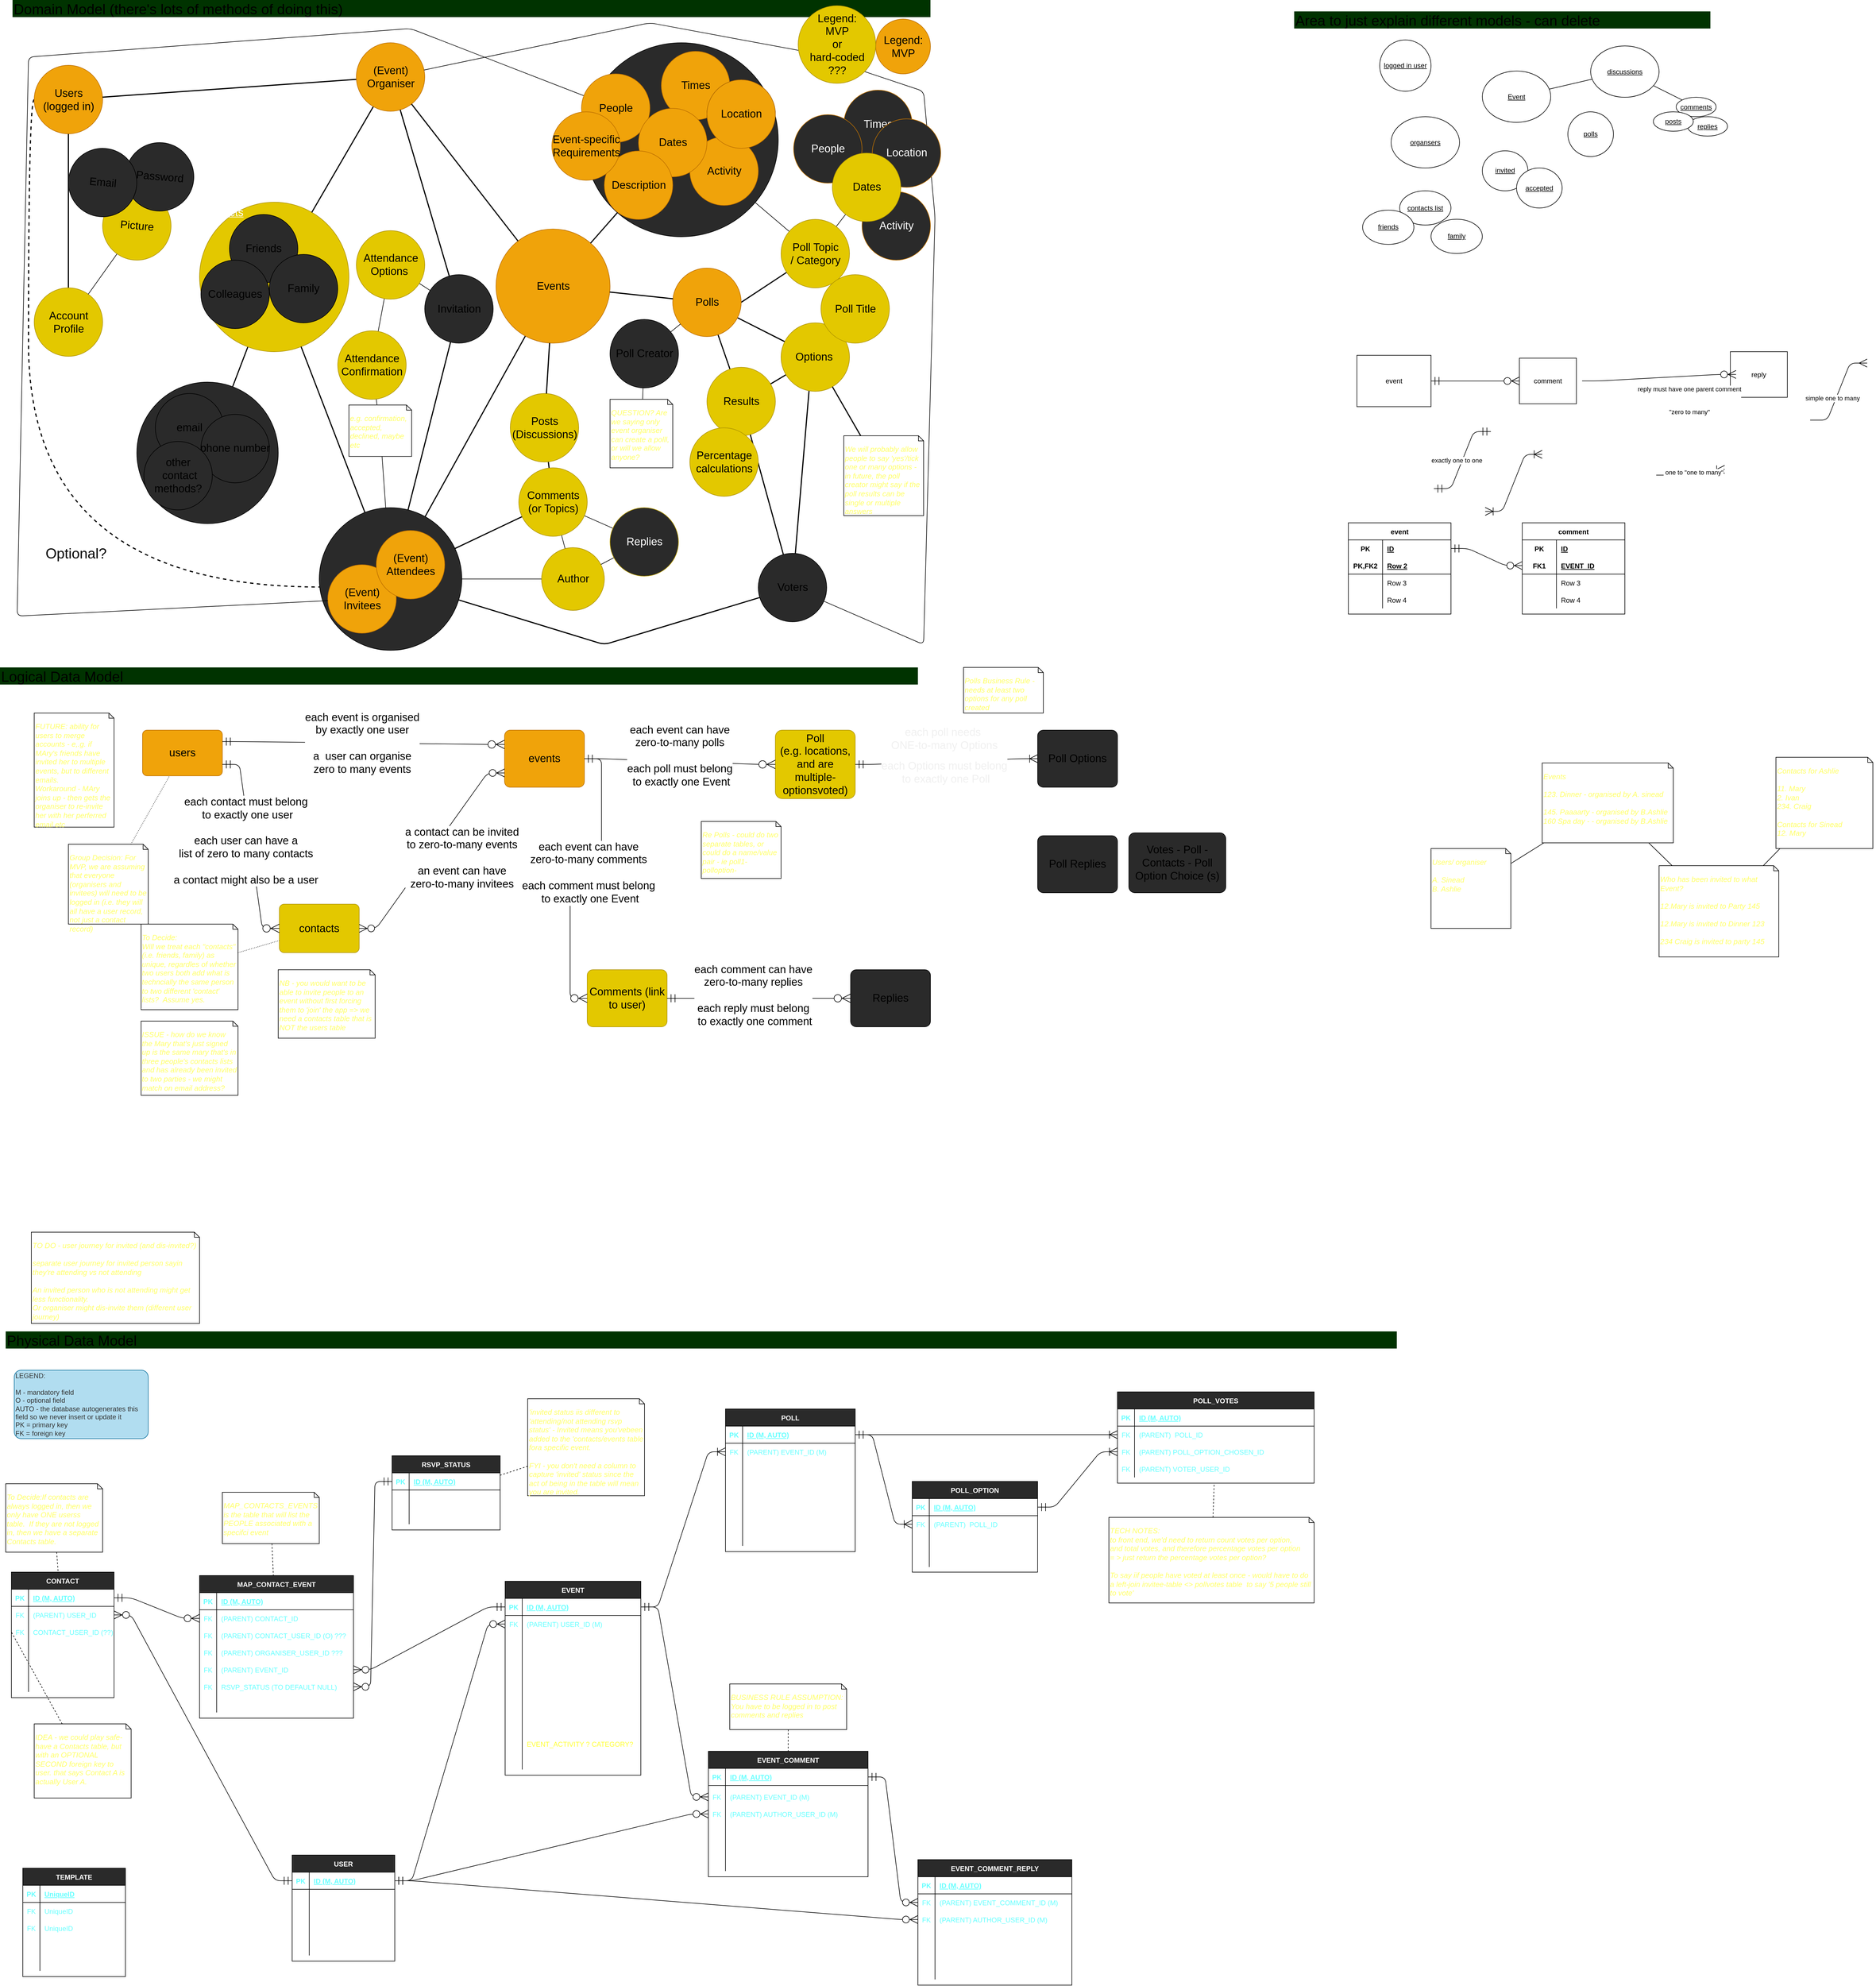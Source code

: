 <mxfile>
    <diagram id="JAx80wjhjKHwSiWZgcPE" name="Page-1">
        <mxGraphModel dx="1320" dy="2036" grid="1" gridSize="10" guides="1" tooltips="1" connect="1" arrows="1" fold="1" page="1" pageScale="1" pageWidth="1654" pageHeight="1169" math="0" shadow="0">
            <root>
                <mxCell id="0"/>
                <mxCell id="1" parent="0"/>
                <mxCell id="201" value="" style="shape=ellipse;html=1;dashed=0;whitespace=wrap;aspect=fixed;perimeter=ellipsePerimeter;fontSize=19;fillColor=#2A2A2A;" parent="1" vertex="1">
                    <mxGeometry x="240" y="-490.13" width="248" height="248" as="geometry"/>
                </mxCell>
                <mxCell id="118" style="edgeStyle=none;html=1;fontSize=19;endArrow=none;endFill=0;startSize=12;endSize=13;strokeWidth=2;" parent="1" source="117" target="201" edge="1">
                    <mxGeometry relative="1" as="geometry">
                        <mxPoint x="364.939" y="-507.999" as="sourcePoint"/>
                        <mxPoint x="279.996" y="-495.056" as="targetPoint"/>
                    </mxGeometry>
                </mxCell>
                <mxCell id="117" value="&lt;u&gt;Contacts&lt;/u&gt;" style="shape=ellipse;html=1;dashed=0;whitespace=wrap;aspect=fixed;perimeter=ellipsePerimeter;fontSize=19;fillColor=#e3c800;align=left;verticalAlign=top;fontColor=#FFFFFF;strokeColor=#B09500;" parent="1" vertex="1">
                    <mxGeometry x="350" y="-805.5" width="262" height="262" as="geometry"/>
                </mxCell>
                <mxCell id="98" value="" style="shape=ellipse;html=1;dashed=0;whitespace=wrap;aspect=fixed;perimeter=ellipsePerimeter;fontSize=19;fillColor=#2A2A2A;" parent="1" vertex="1">
                    <mxGeometry x="1025" y="-1085" width="340" height="340" as="geometry"/>
                </mxCell>
                <mxCell id="100" style="edgeStyle=none;html=1;fontSize=19;endArrow=none;endFill=0;startSize=12;endSize=13;strokeWidth=2;" parent="1" source="117" target="87" edge="1">
                    <mxGeometry relative="1" as="geometry">
                        <mxPoint x="639.45" y="-441.604" as="sourcePoint"/>
                    </mxGeometry>
                </mxCell>
                <mxCell id="132" style="edgeStyle=none;html=1;fontSize=19;endArrow=none;endFill=0;startSize=12;endSize=13;strokeWidth=2;" parent="1" source="87" target="127" edge="1">
                    <mxGeometry relative="1" as="geometry">
                        <Array as="points">
                            <mxPoint x="1060" y="-30"/>
                        </Array>
                    </mxGeometry>
                </mxCell>
                <mxCell id="205" style="html=1;fontSize=25;endArrow=none;endFill=0;startSize=12;endSize=12;strokeWidth=2;" parent="1" source="87" target="81" edge="1">
                    <mxGeometry relative="1" as="geometry"/>
                </mxCell>
                <mxCell id="292" style="edgeStyle=none;html=1;endArrow=none;endFill=0;startSize=12;endSize=12;startArrow=none;" parent="1" source="297" target="288" edge="1">
                    <mxGeometry relative="1" as="geometry"/>
                </mxCell>
                <mxCell id="87" value="" style="shape=ellipse;html=1;dashed=0;whitespace=wrap;aspect=fixed;perimeter=ellipsePerimeter;fontSize=19;fillColor=#2A2A2A;" parent="1" vertex="1">
                    <mxGeometry x="560" y="-270" width="250" height="250" as="geometry"/>
                </mxCell>
                <mxCell id="21" value="Physical Data Model" style="text;html=1;strokeColor=none;fillColor=#003300;align=left;verticalAlign=middle;whiteSpace=wrap;rounded=0;fontSize=25;" parent="1" vertex="1">
                    <mxGeometry x="10" y="1174" width="2440" height="30" as="geometry"/>
                </mxCell>
                <mxCell id="24" value="users" style="rounded=1;arcSize=10;whiteSpace=wrap;html=1;align=center;fontSize=19;fillColor=#f0a30a;fontColor=#000000;strokeColor=#BD7000;" parent="1" vertex="1">
                    <mxGeometry x="250" y="120" width="140" height="80" as="geometry"/>
                </mxCell>
                <mxCell id="25" value="events" style="rounded=1;arcSize=10;whiteSpace=wrap;html=1;align=center;fontSize=19;fillColor=#f0a30a;fontColor=#000000;strokeColor=#BD7000;" parent="1" vertex="1">
                    <mxGeometry x="885" y="120" width="140" height="100" as="geometry"/>
                </mxCell>
                <mxCell id="26" value="" style="edgeStyle=entityRelationEdgeStyle;fontSize=12;html=1;endArrow=ERzeroToMany;startArrow=ERmandOne;exitX=1;exitY=0.25;exitDx=0;exitDy=0;entryX=0;entryY=0.25;entryDx=0;entryDy=0;endSize=13;startSize=12;" parent="1" source="24" target="25" edge="1">
                    <mxGeometry width="100" height="100" relative="1" as="geometry">
                        <mxPoint x="680" y="615" as="sourcePoint"/>
                        <mxPoint x="780" y="515" as="targetPoint"/>
                    </mxGeometry>
                </mxCell>
                <mxCell id="102" value="each event is organised&lt;br&gt;by exactly one user&lt;br&gt;&lt;br&gt;a&amp;nbsp; user can organise&lt;br&gt;zero to many events" style="edgeLabel;html=1;align=center;verticalAlign=middle;resizable=0;points=[];fontSize=19;" parent="26" vertex="1" connectable="0">
                    <mxGeometry x="-0.012" relative="1" as="geometry">
                        <mxPoint as="offset"/>
                    </mxGeometry>
                </mxCell>
                <mxCell id="27" value="contacts" style="rounded=1;arcSize=10;whiteSpace=wrap;html=1;align=center;fontSize=19;fillColor=#e3c800;fontColor=#000000;strokeColor=#B09500;" parent="1" vertex="1">
                    <mxGeometry x="490" y="425" width="140" height="85" as="geometry"/>
                </mxCell>
                <mxCell id="30" value="" style="edgeStyle=entityRelationEdgeStyle;fontSize=12;html=1;endArrow=ERzeroToMany;endFill=1;startArrow=ERzeroToMany;startSize=12;endSize=12;entryX=0;entryY=0.75;entryDx=0;entryDy=0;" parent="1" source="27" target="25" edge="1">
                    <mxGeometry width="100" height="100" relative="1" as="geometry">
                        <mxPoint x="690" y="255" as="sourcePoint"/>
                        <mxPoint x="790" y="155" as="targetPoint"/>
                    </mxGeometry>
                </mxCell>
                <mxCell id="141" value="a contact can be invited &lt;br&gt;to zero-to-many events&lt;br&gt;&lt;br&gt;an event can have&lt;br&gt;zero-to-many invitees" style="edgeLabel;html=1;align=center;verticalAlign=middle;resizable=0;points=[];fontSize=19;" parent="30" vertex="1" connectable="0">
                    <mxGeometry x="0.033" y="-2" relative="1" as="geometry">
                        <mxPoint x="47" y="17" as="offset"/>
                    </mxGeometry>
                </mxCell>
                <mxCell id="84" style="edgeStyle=none;html=1;fontSize=19;startSize=12;endSize=13;endArrow=none;endFill=0;strokeWidth=2;" parent="1" source="71" target="82" edge="1">
                    <mxGeometry relative="1" as="geometry"/>
                </mxCell>
                <mxCell id="206" style="edgeStyle=orthogonalEdgeStyle;html=1;fontSize=25;endArrow=none;endFill=0;startSize=12;endSize=12;strokeWidth=2;curved=1;dashed=1;" parent="1" source="71" target="87" edge="1">
                    <mxGeometry relative="1" as="geometry">
                        <Array as="points">
                            <mxPoint x="50" y="-985"/>
                            <mxPoint x="50" y="-131"/>
                        </Array>
                    </mxGeometry>
                </mxCell>
                <mxCell id="207" value="Optional?" style="edgeLabel;html=1;align=center;verticalAlign=middle;resizable=0;points=[];fontSize=25;" parent="206" vertex="1" connectable="0">
                    <mxGeometry x="0.377" y="60" relative="1" as="geometry">
                        <mxPoint as="offset"/>
                    </mxGeometry>
                </mxCell>
                <mxCell id="71" value="Users&lt;br&gt;(logged in)" style="shape=ellipse;html=1;dashed=0;whitespace=wrap;aspect=fixed;perimeter=ellipsePerimeter;fontSize=19;fillColor=#f0a30a;fontColor=#000000;strokeColor=#BD7000;" parent="1" vertex="1">
                    <mxGeometry x="60" y="-1045.5" width="120" height="120" as="geometry"/>
                </mxCell>
                <mxCell id="72" value="Friends" style="shape=ellipse;html=1;dashed=0;whitespace=wrap;aspect=fixed;perimeter=ellipsePerimeter;fontSize=19;fillColor=#2A2A2A;" parent="1" vertex="1">
                    <mxGeometry x="402.43" y="-784" width="120" height="120" as="geometry"/>
                </mxCell>
                <mxCell id="73" value="Family" style="shape=ellipse;html=1;dashed=0;whitespace=wrap;aspect=fixed;perimeter=ellipsePerimeter;fontSize=19;fillColor=#2A2A2A;" parent="1" vertex="1">
                    <mxGeometry x="472.43" y="-714" width="120" height="120" as="geometry"/>
                </mxCell>
                <mxCell id="74" value="(Event)&lt;br&gt;Invitees" style="shape=ellipse;html=1;dashed=0;whitespace=wrap;aspect=fixed;perimeter=ellipsePerimeter;fontSize=19;fillColor=#f0a30a;fontColor=#000000;strokeColor=#BD7000;" parent="1" vertex="1">
                    <mxGeometry x="575" y="-170" width="120" height="120" as="geometry"/>
                </mxCell>
                <mxCell id="89" style="edgeStyle=none;html=1;fontSize=19;startSize=12;endSize=13;endArrow=none;endFill=0;strokeWidth=2;" parent="1" source="76" target="87" edge="1">
                    <mxGeometry relative="1" as="geometry"/>
                </mxCell>
                <mxCell id="76" value="Events" style="shape=ellipse;html=1;dashed=0;whitespace=wrap;aspect=fixed;perimeter=ellipsePerimeter;fontSize=19;fillColor=#f0a30a;strokeColor=#BD7000;fontColor=#000000;" parent="1" vertex="1">
                    <mxGeometry x="870" y="-758.5" width="200" height="200" as="geometry"/>
                </mxCell>
                <mxCell id="77" value="Colleagues" style="shape=ellipse;html=1;dashed=0;whitespace=wrap;aspect=fixed;perimeter=ellipsePerimeter;fontSize=19;fillColor=#2A2A2A;" parent="1" vertex="1">
                    <mxGeometry x="352.43" y="-704" width="120" height="120" as="geometry"/>
                </mxCell>
                <mxCell id="128" style="edgeStyle=none;html=1;fontSize=19;endArrow=none;endFill=0;startSize=12;endSize=13;strokeWidth=2;" parent="1" source="78" target="124" edge="1">
                    <mxGeometry relative="1" as="geometry"/>
                </mxCell>
                <mxCell id="129" style="edgeStyle=none;html=1;exitX=1;exitY=0.5;exitDx=0;exitDy=0;fontSize=19;endArrow=none;endFill=0;startSize=12;endSize=13;strokeWidth=2;" parent="1" source="78" target="125" edge="1">
                    <mxGeometry relative="1" as="geometry"/>
                </mxCell>
                <mxCell id="194" style="edgeStyle=none;html=1;fontSize=25;endArrow=none;endFill=0;startSize=12;endSize=12;strokeWidth=2;" parent="1" source="78" target="126" edge="1">
                    <mxGeometry relative="1" as="geometry"/>
                </mxCell>
                <mxCell id="78" value="Polls" style="shape=ellipse;html=1;dashed=0;whitespace=wrap;aspect=fixed;perimeter=ellipsePerimeter;fontSize=19;fillColor=#f0a30a;fontColor=#000000;strokeColor=#BD7000;" parent="1" vertex="1">
                    <mxGeometry x="1180" y="-690" width="120" height="120" as="geometry"/>
                </mxCell>
                <mxCell id="92" style="edgeStyle=none;html=1;fontSize=19;endArrow=none;endFill=0;startSize=12;endSize=13;strokeWidth=2;" parent="1" source="79" target="81" edge="1">
                    <mxGeometry relative="1" as="geometry"/>
                </mxCell>
                <mxCell id="79" value="Posts &lt;br&gt;(Discussions)" style="shape=ellipse;html=1;dashed=0;whitespace=wrap;aspect=fixed;perimeter=ellipsePerimeter;fontSize=19;fillColor=#e3c800;fontColor=#000000;strokeColor=#B09500;" parent="1" vertex="1">
                    <mxGeometry x="895" y="-470.13" width="120" height="120" as="geometry"/>
                </mxCell>
                <mxCell id="279" style="edgeStyle=none;html=1;endArrow=none;endFill=0;startSize=12;endSize=12;" parent="1" source="81" target="278" edge="1">
                    <mxGeometry relative="1" as="geometry"/>
                </mxCell>
                <mxCell id="281" style="edgeStyle=none;html=1;endArrow=none;endFill=0;startSize=12;endSize=12;" parent="1" source="81" target="280" edge="1">
                    <mxGeometry relative="1" as="geometry"/>
                </mxCell>
                <mxCell id="81" value="Comments &lt;br&gt;(or Topics)" style="shape=ellipse;html=1;dashed=0;whitespace=wrap;aspect=fixed;perimeter=ellipsePerimeter;fontSize=19;fillColor=#e3c800;fontColor=#000000;strokeColor=#B09500;" parent="1" vertex="1">
                    <mxGeometry x="910" y="-339.87" width="120" height="120" as="geometry"/>
                </mxCell>
                <mxCell id="82" value="Account &lt;br&gt;Profile" style="shape=ellipse;html=1;dashed=0;whitespace=wrap;aspect=fixed;perimeter=ellipsePerimeter;fontSize=19;fillColor=#e3c800;fontColor=#000000;strokeColor=#B09500;" parent="1" vertex="1">
                    <mxGeometry x="60" y="-655.37" width="120" height="120" as="geometry"/>
                </mxCell>
                <mxCell id="90" style="edgeStyle=none;html=1;fontSize=19;startSize=12;endSize=13;endArrow=none;endFill=0;strokeWidth=2;" parent="1" source="78" target="76" edge="1">
                    <mxGeometry relative="1" as="geometry">
                        <mxPoint x="920" y="-660" as="sourcePoint"/>
                        <mxPoint x="905" y="-540" as="targetPoint"/>
                    </mxGeometry>
                </mxCell>
                <mxCell id="91" style="edgeStyle=none;html=1;fontSize=19;startSize=12;endSize=13;endArrow=none;endFill=0;strokeWidth=2;" parent="1" source="79" target="76" edge="1">
                    <mxGeometry relative="1" as="geometry">
                        <mxPoint x="1040" y="-920" as="sourcePoint"/>
                        <mxPoint x="962.426" y="-762.426" as="targetPoint"/>
                    </mxGeometry>
                </mxCell>
                <mxCell id="94" value="Dates" style="shape=ellipse;html=1;dashed=0;whitespace=wrap;aspect=fixed;perimeter=ellipsePerimeter;fontSize=19;fillColor=#2A2A2A;" parent="1" vertex="1">
                    <mxGeometry x="1120" y="-970" width="120" height="120" as="geometry"/>
                </mxCell>
                <mxCell id="95" value="Times" style="shape=ellipse;html=1;dashed=0;whitespace=wrap;aspect=fixed;perimeter=ellipsePerimeter;fontSize=19;fillColor=#f0a30a;fontColor=#000000;strokeColor=#BD7000;" parent="1" vertex="1">
                    <mxGeometry x="1160" y="-1070" width="120" height="120" as="geometry"/>
                </mxCell>
                <mxCell id="96" value="Location" style="shape=ellipse;html=1;dashed=0;whitespace=wrap;aspect=fixed;perimeter=ellipsePerimeter;fontSize=19;fillColor=#2A2A2A;" parent="1" vertex="1">
                    <mxGeometry x="1240" y="-1020" width="120" height="120" as="geometry"/>
                </mxCell>
                <mxCell id="97" value="Activity" style="shape=ellipse;html=1;dashed=0;whitespace=wrap;aspect=fixed;perimeter=ellipsePerimeter;fontSize=19;fillColor=#f0a30a;fontColor=#000000;strokeColor=#BD7000;" parent="1" vertex="1">
                    <mxGeometry x="1210" y="-920" width="120" height="120" as="geometry"/>
                </mxCell>
                <mxCell id="103" value="" style="edgeStyle=entityRelationEdgeStyle;fontSize=12;html=1;endArrow=ERzeroToMany;startArrow=ERmandOne;exitX=1;exitY=0.75;exitDx=0;exitDy=0;endSize=13;startSize=12;entryX=0;entryY=0.5;entryDx=0;entryDy=0;" parent="1" source="24" target="27" edge="1">
                    <mxGeometry width="100" height="100" relative="1" as="geometry">
                        <mxPoint x="290" y="235" as="sourcePoint"/>
                        <mxPoint x="330" y="480" as="targetPoint"/>
                    </mxGeometry>
                </mxCell>
                <mxCell id="140" value="each contact must belong&lt;br&gt;&amp;nbsp;to exactly one user&lt;br&gt;&lt;br style=&quot;font-size: 19px&quot;&gt;each user can have a &lt;br&gt;list of zero to many contacts&lt;br&gt;&lt;br&gt;a contact might also be a user" style="edgeLabel;html=1;align=center;verticalAlign=middle;resizable=0;points=[];fontSize=19;" parent="103" vertex="1" connectable="0">
                    <mxGeometry x="-0.072" y="-5" relative="1" as="geometry">
                        <mxPoint x="-3" y="2" as="offset"/>
                    </mxGeometry>
                </mxCell>
                <mxCell id="106" style="edgeStyle=none;html=1;fontSize=19;endArrow=none;endFill=0;startSize=12;endSize=13;entryX=0;entryY=0.75;entryDx=0;entryDy=0;dashed=1;dashPattern=1 2;" parent="1" source="105" target="27" edge="1">
                    <mxGeometry relative="1" as="geometry"/>
                </mxCell>
                <mxCell id="105" value="To Decide:&lt;br&gt;Will we treat each &quot;contacts&quot; (i.e. friends, family) as unique, regardles of whether two users both add what is techncially the same person to two different 'contact' lists?&amp;nbsp; Assume yes." style="shape=note2;boundedLbl=1;whiteSpace=wrap;html=1;size=9;verticalAlign=top;align=left;rounded=1;fontSize=13;fontColor=#FFFF66;fontStyle=2" parent="1" vertex="1">
                    <mxGeometry x="247.43" y="460" width="170" height="150" as="geometry"/>
                </mxCell>
                <mxCell id="109" value="email" style="shape=ellipse;html=1;dashed=0;whitespace=wrap;aspect=fixed;perimeter=ellipsePerimeter;fontSize=19;fillColor=#2A2A2A;" parent="1" vertex="1">
                    <mxGeometry x="272.43" y="-470.13" width="120" height="120" as="geometry"/>
                </mxCell>
                <mxCell id="110" value="phone number" style="shape=ellipse;html=1;dashed=0;whitespace=wrap;aspect=fixed;perimeter=ellipsePerimeter;fontSize=19;fillColor=#2A2A2A;" parent="1" vertex="1">
                    <mxGeometry x="352.43" y="-433.63" width="120" height="120" as="geometry"/>
                </mxCell>
                <mxCell id="111" value="other&lt;br&gt;&amp;nbsp;contact &lt;br&gt;methods?" style="shape=ellipse;html=1;dashed=0;whitespace=wrap;aspect=fixed;perimeter=ellipsePerimeter;fontSize=19;fillColor=#2A2A2A;" parent="1" vertex="1">
                    <mxGeometry x="252.43" y="-386.13" width="120" height="120" as="geometry"/>
                </mxCell>
                <mxCell id="113" style="edgeStyle=none;html=1;fontSize=19;endArrow=none;endFill=0;startSize=12;endSize=13;strokeWidth=2;" parent="1" source="112" target="71" edge="1">
                    <mxGeometry relative="1" as="geometry"/>
                </mxCell>
                <mxCell id="197" style="edgeStyle=none;html=1;fontSize=25;endArrow=none;endFill=0;startSize=12;endSize=12;strokeWidth=2;" parent="1" source="112" target="117" edge="1">
                    <mxGeometry relative="1" as="geometry"/>
                </mxCell>
                <mxCell id="112" value="(Event) &lt;br&gt;Organiser" style="shape=ellipse;html=1;dashed=0;whitespace=wrap;aspect=fixed;perimeter=ellipsePerimeter;fontSize=19;fillColor=#f0a30a;fontColor=#000000;strokeColor=#BD7000;" parent="1" vertex="1">
                    <mxGeometry x="625" y="-1085" width="120" height="120" as="geometry"/>
                </mxCell>
                <mxCell id="116" value="Poll&lt;br&gt;(e.g. locations, and are multiple-optionsvoted)" style="rounded=1;arcSize=10;whiteSpace=wrap;html=1;align=center;fontSize=19;fillColor=#e3c800;fontColor=#000000;strokeColor=#B09500;" parent="1" vertex="1">
                    <mxGeometry x="1360" y="120" width="140" height="120" as="geometry"/>
                </mxCell>
                <mxCell id="120" style="edgeStyle=none;html=1;fontSize=19;startSize=12;endSize=13;endArrow=none;endFill=0;strokeWidth=2;" parent="1" source="112" target="195" edge="1">
                    <mxGeometry relative="1" as="geometry">
                        <mxPoint x="367.947" y="-648.101" as="sourcePoint"/>
                        <mxPoint x="448.621" y="-569.828" as="targetPoint"/>
                    </mxGeometry>
                </mxCell>
                <mxCell id="121" style="edgeStyle=none;html=1;fontSize=19;startSize=12;endSize=13;endArrow=none;endFill=0;strokeWidth=2;" parent="1" source="112" target="76" edge="1">
                    <mxGeometry relative="1" as="geometry">
                        <mxPoint x="383.32" y="-682.44" as="sourcePoint"/>
                        <mxPoint x="789.541" y="-520.459" as="targetPoint"/>
                    </mxGeometry>
                </mxCell>
                <mxCell id="130" style="edgeStyle=none;html=1;fontSize=19;endArrow=none;endFill=0;startSize=12;endSize=13;strokeWidth=2;" parent="1" source="124" target="126" edge="1">
                    <mxGeometry relative="1" as="geometry"/>
                </mxCell>
                <mxCell id="131" style="edgeStyle=none;html=1;fontSize=19;endArrow=none;endFill=0;startSize=12;endSize=13;strokeWidth=2;startArrow=none;exitX=0.409;exitY=0.989;exitDx=0;exitDy=0;exitPerimeter=0;" parent="1" source="124" target="127" edge="1">
                    <mxGeometry relative="1" as="geometry"/>
                </mxCell>
                <mxCell id="124" value="Options&amp;nbsp;" style="shape=ellipse;html=1;dashed=0;whitespace=wrap;aspect=fixed;perimeter=ellipsePerimeter;fontSize=19;fillColor=#e3c800;fontColor=#000000;strokeColor=#B09500;" parent="1" vertex="1">
                    <mxGeometry x="1370" y="-594" width="120" height="120" as="geometry"/>
                </mxCell>
                <mxCell id="272" style="edgeStyle=none;html=1;endArrow=none;endFill=0;startSize=12;endSize=12;" parent="1" source="125" target="98" edge="1">
                    <mxGeometry relative="1" as="geometry"/>
                </mxCell>
                <mxCell id="309" style="edgeStyle=none;html=1;fontColor=#FFFFFF;endArrow=none;endFill=0;startSize=12;endSize=12;" parent="1" source="125" target="304" edge="1">
                    <mxGeometry relative="1" as="geometry"/>
                </mxCell>
                <mxCell id="125" value="Poll Topic &lt;br&gt;/ Category" style="shape=ellipse;html=1;dashed=0;whitespace=wrap;aspect=fixed;perimeter=ellipsePerimeter;fontSize=19;fillColor=#e3c800;fontColor=#000000;strokeColor=#B09500;" parent="1" vertex="1">
                    <mxGeometry x="1370" y="-775.37" width="120" height="120" as="geometry"/>
                </mxCell>
                <mxCell id="193" style="edgeStyle=none;html=1;fontSize=25;startSize=12;endSize=12;strokeWidth=2;endArrow=none;endFill=0;" parent="1" source="126" target="127" edge="1">
                    <mxGeometry relative="1" as="geometry"/>
                </mxCell>
                <mxCell id="126" value="Results" style="shape=ellipse;html=1;dashed=0;whitespace=wrap;aspect=fixed;perimeter=ellipsePerimeter;fontSize=19;fillColor=#e3c800;fontColor=#000000;strokeColor=#B09500;" parent="1" vertex="1">
                    <mxGeometry x="1240" y="-516.13" width="120" height="120" as="geometry"/>
                </mxCell>
                <mxCell id="127" value="Voters" style="shape=ellipse;html=1;dashed=0;whitespace=wrap;aspect=fixed;perimeter=ellipsePerimeter;fontSize=19;fillColor=#2A2A2A;" parent="1" vertex="1">
                    <mxGeometry x="1330" y="-190" width="120" height="120" as="geometry"/>
                </mxCell>
                <mxCell id="138" style="edgeStyle=none;html=1;fontSize=19;endArrow=none;endFill=0;startSize=12;endSize=13;strokeWidth=2;" parent="1" source="76" target="98" edge="1">
                    <mxGeometry relative="1" as="geometry">
                        <mxPoint x="888.189" y="-759.867" as="sourcePoint"/>
                        <mxPoint x="882.18" y="-830" as="targetPoint"/>
                    </mxGeometry>
                </mxCell>
                <mxCell id="143" value="" style="edgeStyle=entityRelationEdgeStyle;fontSize=12;html=1;endArrow=ERzeroToMany;startArrow=ERmandOne;exitX=1;exitY=0.5;exitDx=0;exitDy=0;endSize=13;startSize=12;" parent="1" source="25" target="116" edge="1">
                    <mxGeometry width="100" height="100" relative="1" as="geometry">
                        <mxPoint x="1035.0" y="169.41" as="sourcePoint"/>
                        <mxPoint x="1560" y="169.41" as="targetPoint"/>
                    </mxGeometry>
                </mxCell>
                <mxCell id="144" value="each event can have &lt;br&gt;zero-to-many polls&lt;br&gt;&lt;br&gt;each poll must belong&lt;br&gt;&amp;nbsp;to exactly one Event" style="edgeLabel;html=1;align=center;verticalAlign=middle;resizable=0;points=[];fontSize=19;" parent="143" vertex="1" connectable="0">
                    <mxGeometry x="-0.012" relative="1" as="geometry">
                        <mxPoint x="1" y="-10" as="offset"/>
                    </mxGeometry>
                </mxCell>
                <mxCell id="182" value="" style="edgeStyle=entityRelationEdgeStyle;fontSize=12;html=1;endArrow=ERzeroToMany;startArrow=ERmandOne;entryX=0;entryY=0.5;entryDx=0;entryDy=0;endSize=12;startSize=12;exitX=1;exitY=0.5;exitDx=0;exitDy=0;" parent="1" source="809" target="864" edge="1">
                    <mxGeometry width="100" height="100" relative="1" as="geometry">
                        <mxPoint x="700" y="1712" as="sourcePoint"/>
                        <mxPoint x="1110" y="1416" as="targetPoint"/>
                    </mxGeometry>
                </mxCell>
                <mxCell id="183" value="" style="edgeStyle=entityRelationEdgeStyle;fontSize=12;html=1;endArrow=ERzeroToMany;startArrow=ERmandOne;endSize=12;startSize=12;exitX=0;exitY=0.5;exitDx=0;exitDy=0;" parent="1" source="777" target="858" edge="1">
                    <mxGeometry width="100" height="100" relative="1" as="geometry">
                        <mxPoint x="1100" y="1722" as="sourcePoint"/>
                        <mxPoint x="1405" y="1606" as="targetPoint"/>
                    </mxGeometry>
                </mxCell>
                <mxCell id="184" value="" style="edgeStyle=entityRelationEdgeStyle;fontSize=12;html=1;endArrow=ERzeroToMany;startArrow=ERmandOne;endSize=12;startSize=12;exitX=0;exitY=0.5;exitDx=0;exitDy=0;" parent="1" source="735" target="812" edge="1">
                    <mxGeometry width="100" height="100" relative="1" as="geometry">
                        <mxPoint x="-120" y="1362" as="sourcePoint"/>
                        <mxPoint x="-190" y="1612" as="targetPoint"/>
                    </mxGeometry>
                </mxCell>
                <mxCell id="191" value="Logical Data Model" style="text;html=1;strokeColor=none;fillColor=#003300;align=left;verticalAlign=middle;whiteSpace=wrap;rounded=0;fontSize=25;" parent="1" vertex="1">
                    <mxGeometry y="10" width="1610" height="30" as="geometry"/>
                </mxCell>
                <mxCell id="192" value="Domain Model (there's lots of methods of doing this)" style="text;html=1;strokeColor=none;fillColor=#003300;align=left;verticalAlign=middle;whiteSpace=wrap;rounded=0;fontSize=25;" parent="1" vertex="1">
                    <mxGeometry x="22" y="-1160" width="1610" height="30" as="geometry"/>
                </mxCell>
                <mxCell id="196" style="edgeStyle=none;html=1;fontSize=25;endArrow=none;endFill=0;startSize=12;endSize=12;strokeWidth=2;" parent="1" source="195" target="87" edge="1">
                    <mxGeometry relative="1" as="geometry"/>
                </mxCell>
                <mxCell id="290" style="edgeStyle=none;html=1;endArrow=none;endFill=0;startSize=12;endSize=12;" parent="1" source="195" target="289" edge="1">
                    <mxGeometry relative="1" as="geometry"/>
                </mxCell>
                <mxCell id="195" value="Invitation" style="shape=ellipse;html=1;dashed=0;whitespace=wrap;aspect=fixed;perimeter=ellipsePerimeter;fontSize=19;fillColor=#2A2A2A;" parent="1" vertex="1">
                    <mxGeometry x="745" y="-678.5" width="120" height="120" as="geometry"/>
                </mxCell>
                <mxCell id="203" value="(Event) &lt;br&gt;Attendees" style="shape=ellipse;html=1;dashed=0;whitespace=wrap;aspect=fixed;perimeter=ellipsePerimeter;fontSize=19;fillColor=#f0a30a;fontColor=#000000;strokeColor=#BD7000;" parent="1" vertex="1">
                    <mxGeometry x="660" y="-230" width="120" height="120" as="geometry"/>
                </mxCell>
                <mxCell id="208" value="Comments (link to user)" style="rounded=1;arcSize=10;whiteSpace=wrap;html=1;align=center;fontSize=19;fillColor=#e3c800;fontColor=#000000;strokeColor=#B09500;" parent="1" vertex="1">
                    <mxGeometry x="1030" y="540" width="140" height="100" as="geometry"/>
                </mxCell>
                <mxCell id="209" value="Poll Replies" style="rounded=1;arcSize=10;whiteSpace=wrap;html=1;align=center;fontSize=19;fillColor=#2A2A2A;" parent="1" vertex="1">
                    <mxGeometry x="1820" y="305" width="140" height="100" as="geometry"/>
                </mxCell>
                <mxCell id="210" value="Group Decision: For MVP, we are assuming that everyone (organisers and invitees) will need to be logged in (i.e. they will all have a user record, not just a contact record)" style="shape=note2;boundedLbl=1;whiteSpace=wrap;html=1;size=9;verticalAlign=top;align=left;rounded=1;fontSize=13;fontColor=#FFFF66;fontStyle=2" parent="1" vertex="1">
                    <mxGeometry x="120" y="320" width="140" height="140" as="geometry"/>
                </mxCell>
                <mxCell id="211" value="event" style="whiteSpace=wrap;html=1;align=center;" parent="1" vertex="1">
                    <mxGeometry x="2380" y="-537.13" width="130" height="90" as="geometry"/>
                </mxCell>
                <mxCell id="214" style="edgeStyle=none;html=1;endArrow=none;endFill=0;" parent="1" source="212" target="213" edge="1">
                    <mxGeometry relative="1" as="geometry"/>
                </mxCell>
                <mxCell id="212" value="Event" style="ellipse;whiteSpace=wrap;html=1;align=center;fontStyle=4;" parent="1" vertex="1">
                    <mxGeometry x="2600" y="-1035.5" width="120" height="90" as="geometry"/>
                </mxCell>
                <mxCell id="216" style="edgeStyle=none;html=1;endArrow=none;endFill=0;" parent="1" source="213" target="215" edge="1">
                    <mxGeometry relative="1" as="geometry"/>
                </mxCell>
                <mxCell id="213" value="discussions" style="ellipse;whiteSpace=wrap;html=1;align=center;fontStyle=4;" parent="1" vertex="1">
                    <mxGeometry x="2790" y="-1079.5" width="120" height="90" as="geometry"/>
                </mxCell>
                <mxCell id="215" value="comments" style="ellipse;whiteSpace=wrap;html=1;align=center;fontStyle=4;" parent="1" vertex="1">
                    <mxGeometry x="2940" y="-989.5" width="70" height="34" as="geometry"/>
                </mxCell>
                <mxCell id="217" value="replies" style="ellipse;whiteSpace=wrap;html=1;align=center;fontStyle=4;" parent="1" vertex="1">
                    <mxGeometry x="2960" y="-955.5" width="70" height="34" as="geometry"/>
                </mxCell>
                <mxCell id="218" value="posts" style="ellipse;whiteSpace=wrap;html=1;align=center;fontStyle=4;" parent="1" vertex="1">
                    <mxGeometry x="2900" y="-964" width="70" height="34" as="geometry"/>
                </mxCell>
                <mxCell id="219" value="organsers" style="ellipse;whiteSpace=wrap;html=1;align=center;fontStyle=4;" parent="1" vertex="1">
                    <mxGeometry x="2440" y="-955.5" width="120" height="90" as="geometry"/>
                </mxCell>
                <mxCell id="220" value="invited" style="ellipse;whiteSpace=wrap;html=1;align=center;fontStyle=4;" parent="1" vertex="1">
                    <mxGeometry x="2600" y="-895.63" width="80" height="70.13" as="geometry"/>
                </mxCell>
                <mxCell id="221" value="accepted" style="ellipse;whiteSpace=wrap;html=1;align=center;fontStyle=4;" parent="1" vertex="1">
                    <mxGeometry x="2660" y="-865.5" width="80" height="70.13" as="geometry"/>
                </mxCell>
                <mxCell id="222" value="logged in user" style="ellipse;whiteSpace=wrap;html=1;align=center;fontStyle=4;" parent="1" vertex="1">
                    <mxGeometry x="2420" y="-1090" width="90" height="90" as="geometry"/>
                </mxCell>
                <mxCell id="223" value="contacts list" style="ellipse;whiteSpace=wrap;html=1;align=center;fontStyle=4;" parent="1" vertex="1">
                    <mxGeometry x="2455" y="-825.5" width="90" height="60" as="geometry"/>
                </mxCell>
                <mxCell id="224" value="friends" style="ellipse;whiteSpace=wrap;html=1;align=center;fontStyle=4;" parent="1" vertex="1">
                    <mxGeometry x="2390" y="-791.63" width="90" height="60" as="geometry"/>
                </mxCell>
                <mxCell id="225" value="family" style="ellipse;whiteSpace=wrap;html=1;align=center;fontStyle=4;" parent="1" vertex="1">
                    <mxGeometry x="2510" y="-775.63" width="90" height="60" as="geometry"/>
                </mxCell>
                <mxCell id="226" value="polls" style="ellipse;whiteSpace=wrap;html=1;align=center;fontStyle=4;" parent="1" vertex="1">
                    <mxGeometry x="2750" y="-964" width="80" height="78.5" as="geometry"/>
                </mxCell>
                <mxCell id="227" value="comment" style="whiteSpace=wrap;html=1;align=center;" parent="1" vertex="1">
                    <mxGeometry x="2665" y="-532.13" width="100" height="80" as="geometry"/>
                </mxCell>
                <mxCell id="228" value="reply" style="whiteSpace=wrap;html=1;align=center;" parent="1" vertex="1">
                    <mxGeometry x="3035" y="-543.5" width="100" height="80" as="geometry"/>
                </mxCell>
                <mxCell id="229" value="" style="edgeStyle=entityRelationEdgeStyle;fontSize=12;html=1;endArrow=ERzeroToMany;startArrow=ERmandOne;endSize=12;startSize=12;" parent="1" source="211" target="227" edge="1">
                    <mxGeometry width="100" height="100" relative="1" as="geometry">
                        <mxPoint x="2680" y="-392.13" as="sourcePoint"/>
                        <mxPoint x="2780" y="-492.13" as="targetPoint"/>
                    </mxGeometry>
                </mxCell>
                <mxCell id="230" value="event" style="shape=table;startSize=30;container=1;collapsible=1;childLayout=tableLayout;fixedRows=1;rowLines=0;fontStyle=1;align=center;resizeLast=1;" parent="1" vertex="1">
                    <mxGeometry x="2365" y="-243.5" width="180" height="160" as="geometry"/>
                </mxCell>
                <mxCell id="231" value="" style="shape=partialRectangle;collapsible=0;dropTarget=0;pointerEvents=0;fillColor=none;top=0;left=0;bottom=0;right=0;points=[[0,0.5],[1,0.5]];portConstraint=eastwest;" parent="230" vertex="1">
                    <mxGeometry y="30" width="180" height="30" as="geometry"/>
                </mxCell>
                <mxCell id="232" value="PK" style="shape=partialRectangle;connectable=0;fillColor=none;top=0;left=0;bottom=0;right=0;fontStyle=1;overflow=hidden;" parent="231" vertex="1">
                    <mxGeometry width="60" height="30" as="geometry">
                        <mxRectangle width="60" height="30" as="alternateBounds"/>
                    </mxGeometry>
                </mxCell>
                <mxCell id="233" value="ID" style="shape=partialRectangle;connectable=0;fillColor=none;top=0;left=0;bottom=0;right=0;align=left;spacingLeft=6;fontStyle=5;overflow=hidden;" parent="231" vertex="1">
                    <mxGeometry x="60" width="120" height="30" as="geometry">
                        <mxRectangle width="120" height="30" as="alternateBounds"/>
                    </mxGeometry>
                </mxCell>
                <mxCell id="234" value="" style="shape=partialRectangle;collapsible=0;dropTarget=0;pointerEvents=0;fillColor=none;top=0;left=0;bottom=1;right=0;points=[[0,0.5],[1,0.5]];portConstraint=eastwest;" parent="230" vertex="1">
                    <mxGeometry y="60" width="180" height="30" as="geometry"/>
                </mxCell>
                <mxCell id="235" value="PK,FK2" style="shape=partialRectangle;connectable=0;fillColor=none;top=0;left=0;bottom=0;right=0;fontStyle=1;overflow=hidden;" parent="234" vertex="1">
                    <mxGeometry width="60" height="30" as="geometry">
                        <mxRectangle width="60" height="30" as="alternateBounds"/>
                    </mxGeometry>
                </mxCell>
                <mxCell id="236" value="Row 2" style="shape=partialRectangle;connectable=0;fillColor=none;top=0;left=0;bottom=0;right=0;align=left;spacingLeft=6;fontStyle=5;overflow=hidden;" parent="234" vertex="1">
                    <mxGeometry x="60" width="120" height="30" as="geometry">
                        <mxRectangle width="120" height="30" as="alternateBounds"/>
                    </mxGeometry>
                </mxCell>
                <mxCell id="237" value="" style="shape=partialRectangle;collapsible=0;dropTarget=0;pointerEvents=0;fillColor=none;top=0;left=0;bottom=0;right=0;points=[[0,0.5],[1,0.5]];portConstraint=eastwest;" parent="230" vertex="1">
                    <mxGeometry y="90" width="180" height="30" as="geometry"/>
                </mxCell>
                <mxCell id="238" value="" style="shape=partialRectangle;connectable=0;fillColor=none;top=0;left=0;bottom=0;right=0;editable=1;overflow=hidden;" parent="237" vertex="1">
                    <mxGeometry width="60" height="30" as="geometry">
                        <mxRectangle width="60" height="30" as="alternateBounds"/>
                    </mxGeometry>
                </mxCell>
                <mxCell id="239" value="Row 3" style="shape=partialRectangle;connectable=0;fillColor=none;top=0;left=0;bottom=0;right=0;align=left;spacingLeft=6;overflow=hidden;" parent="237" vertex="1">
                    <mxGeometry x="60" width="120" height="30" as="geometry">
                        <mxRectangle width="120" height="30" as="alternateBounds"/>
                    </mxGeometry>
                </mxCell>
                <mxCell id="240" value="" style="shape=partialRectangle;collapsible=0;dropTarget=0;pointerEvents=0;fillColor=none;top=0;left=0;bottom=0;right=0;points=[[0,0.5],[1,0.5]];portConstraint=eastwest;" parent="230" vertex="1">
                    <mxGeometry y="120" width="180" height="30" as="geometry"/>
                </mxCell>
                <mxCell id="241" value="" style="shape=partialRectangle;connectable=0;fillColor=none;top=0;left=0;bottom=0;right=0;editable=1;overflow=hidden;" parent="240" vertex="1">
                    <mxGeometry width="60" height="30" as="geometry">
                        <mxRectangle width="60" height="30" as="alternateBounds"/>
                    </mxGeometry>
                </mxCell>
                <mxCell id="242" value="Row 4" style="shape=partialRectangle;connectable=0;fillColor=none;top=0;left=0;bottom=0;right=0;align=left;spacingLeft=6;overflow=hidden;" parent="240" vertex="1">
                    <mxGeometry x="60" width="120" height="30" as="geometry">
                        <mxRectangle width="120" height="30" as="alternateBounds"/>
                    </mxGeometry>
                </mxCell>
                <mxCell id="243" value="comment" style="shape=table;startSize=30;container=1;collapsible=1;childLayout=tableLayout;fixedRows=1;rowLines=0;fontStyle=1;align=center;resizeLast=1;" parent="1" vertex="1">
                    <mxGeometry x="2670" y="-243.5" width="180" height="160" as="geometry"/>
                </mxCell>
                <mxCell id="244" value="" style="shape=partialRectangle;collapsible=0;dropTarget=0;pointerEvents=0;fillColor=none;top=0;left=0;bottom=0;right=0;points=[[0,0.5],[1,0.5]];portConstraint=eastwest;" parent="243" vertex="1">
                    <mxGeometry y="30" width="180" height="30" as="geometry"/>
                </mxCell>
                <mxCell id="245" value="PK" style="shape=partialRectangle;connectable=0;fillColor=none;top=0;left=0;bottom=0;right=0;fontStyle=1;overflow=hidden;" parent="244" vertex="1">
                    <mxGeometry width="60" height="30" as="geometry">
                        <mxRectangle width="60" height="30" as="alternateBounds"/>
                    </mxGeometry>
                </mxCell>
                <mxCell id="246" value="ID" style="shape=partialRectangle;connectable=0;fillColor=none;top=0;left=0;bottom=0;right=0;align=left;spacingLeft=6;fontStyle=5;overflow=hidden;" parent="244" vertex="1">
                    <mxGeometry x="60" width="120" height="30" as="geometry">
                        <mxRectangle width="120" height="30" as="alternateBounds"/>
                    </mxGeometry>
                </mxCell>
                <mxCell id="247" value="" style="shape=partialRectangle;collapsible=0;dropTarget=0;pointerEvents=0;fillColor=none;top=0;left=0;bottom=1;right=0;points=[[0,0.5],[1,0.5]];portConstraint=eastwest;" parent="243" vertex="1">
                    <mxGeometry y="60" width="180" height="30" as="geometry"/>
                </mxCell>
                <mxCell id="248" value="FK1" style="shape=partialRectangle;connectable=0;fillColor=none;top=0;left=0;bottom=0;right=0;fontStyle=1;overflow=hidden;" parent="247" vertex="1">
                    <mxGeometry width="60" height="30" as="geometry">
                        <mxRectangle width="60" height="30" as="alternateBounds"/>
                    </mxGeometry>
                </mxCell>
                <mxCell id="249" value="EVENT_ID" style="shape=partialRectangle;connectable=0;fillColor=none;top=0;left=0;bottom=0;right=0;align=left;spacingLeft=6;fontStyle=5;overflow=hidden;" parent="247" vertex="1">
                    <mxGeometry x="60" width="120" height="30" as="geometry">
                        <mxRectangle width="120" height="30" as="alternateBounds"/>
                    </mxGeometry>
                </mxCell>
                <mxCell id="250" value="" style="shape=partialRectangle;collapsible=0;dropTarget=0;pointerEvents=0;fillColor=none;top=0;left=0;bottom=0;right=0;points=[[0,0.5],[1,0.5]];portConstraint=eastwest;" parent="243" vertex="1">
                    <mxGeometry y="90" width="180" height="30" as="geometry"/>
                </mxCell>
                <mxCell id="251" value="" style="shape=partialRectangle;connectable=0;fillColor=none;top=0;left=0;bottom=0;right=0;editable=1;overflow=hidden;" parent="250" vertex="1">
                    <mxGeometry width="60" height="30" as="geometry">
                        <mxRectangle width="60" height="30" as="alternateBounds"/>
                    </mxGeometry>
                </mxCell>
                <mxCell id="252" value="Row 3" style="shape=partialRectangle;connectable=0;fillColor=none;top=0;left=0;bottom=0;right=0;align=left;spacingLeft=6;overflow=hidden;" parent="250" vertex="1">
                    <mxGeometry x="60" width="120" height="30" as="geometry">
                        <mxRectangle width="120" height="30" as="alternateBounds"/>
                    </mxGeometry>
                </mxCell>
                <mxCell id="253" value="" style="shape=partialRectangle;collapsible=0;dropTarget=0;pointerEvents=0;fillColor=none;top=0;left=0;bottom=0;right=0;points=[[0,0.5],[1,0.5]];portConstraint=eastwest;" parent="243" vertex="1">
                    <mxGeometry y="120" width="180" height="30" as="geometry"/>
                </mxCell>
                <mxCell id="254" value="" style="shape=partialRectangle;connectable=0;fillColor=none;top=0;left=0;bottom=0;right=0;editable=1;overflow=hidden;" parent="253" vertex="1">
                    <mxGeometry width="60" height="30" as="geometry">
                        <mxRectangle width="60" height="30" as="alternateBounds"/>
                    </mxGeometry>
                </mxCell>
                <mxCell id="255" value="Row 4" style="shape=partialRectangle;connectable=0;fillColor=none;top=0;left=0;bottom=0;right=0;align=left;spacingLeft=6;overflow=hidden;" parent="253" vertex="1">
                    <mxGeometry x="60" width="120" height="30" as="geometry">
                        <mxRectangle width="120" height="30" as="alternateBounds"/>
                    </mxGeometry>
                </mxCell>
                <mxCell id="256" value="" style="edgeStyle=entityRelationEdgeStyle;fontSize=12;html=1;endArrow=ERzeroToMany;startArrow=ERmandOne;endSize=12;startSize=12;" parent="1" source="231" target="247" edge="1">
                    <mxGeometry width="100" height="100" relative="1" as="geometry">
                        <mxPoint x="2490" y="-288.5" as="sourcePoint"/>
                        <mxPoint x="2710" y="-288.5" as="targetPoint"/>
                    </mxGeometry>
                </mxCell>
                <mxCell id="257" style="edgeStyle=none;html=1;fontSize=19;endArrow=none;endFill=0;startSize=12;endSize=13;dashed=1;dashPattern=1 2;" parent="1" source="210" target="24" edge="1">
                    <mxGeometry relative="1" as="geometry">
                        <mxPoint x="430" y="538.75" as="sourcePoint"/>
                        <mxPoint x="500" y="487.5" as="targetPoint"/>
                    </mxGeometry>
                </mxCell>
                <mxCell id="258" value="Area to just explain different models - can delete" style="text;html=1;strokeColor=none;fillColor=#003300;align=left;verticalAlign=middle;whiteSpace=wrap;rounded=0;fontSize=25;" parent="1" vertex="1">
                    <mxGeometry x="2270" y="-1140" width="730" height="30" as="geometry"/>
                </mxCell>
                <mxCell id="259" value="" style="edgeStyle=entityRelationEdgeStyle;fontSize=12;html=1;endArrow=ERoneToMany;startSize=12;endSize=12;entryX=0;entryY=0.5;entryDx=0;entryDy=0;" parent="1" edge="1">
                    <mxGeometry width="100" height="100" relative="1" as="geometry">
                        <mxPoint x="2905" y="-327.13" as="sourcePoint"/>
                        <mxPoint x="3025" y="-337.13" as="targetPoint"/>
                    </mxGeometry>
                </mxCell>
                <mxCell id="260" value="&amp;nbsp;one to &quot;one to many&quot;" style="edgeLabel;html=1;align=center;verticalAlign=middle;resizable=0;points=[];" parent="259" vertex="1" connectable="0">
                    <mxGeometry x="0.086" y="-1" relative="1" as="geometry">
                        <mxPoint as="offset"/>
                    </mxGeometry>
                </mxCell>
                <mxCell id="261" value="" style="edgeStyle=entityRelationEdgeStyle;fontSize=12;html=1;endArrow=ERzeroToMany;endFill=1;startSize=12;endSize=12;exitX=1;exitY=0.5;exitDx=0;exitDy=0;" parent="1" edge="1">
                    <mxGeometry width="100" height="100" relative="1" as="geometry">
                        <mxPoint x="2775" y="-492.26" as="sourcePoint"/>
                        <mxPoint x="3045" y="-503.63" as="targetPoint"/>
                    </mxGeometry>
                </mxCell>
                <mxCell id="262" value="reply must have one parent comment&lt;br&gt;&lt;br&gt;&lt;br&gt;&quot;zero to many&quot;" style="edgeLabel;html=1;align=center;verticalAlign=middle;resizable=0;points=[];" parent="261" vertex="1" connectable="0">
                    <mxGeometry x="0.129" y="6" relative="1" as="geometry">
                        <mxPoint x="36" y="47" as="offset"/>
                    </mxGeometry>
                </mxCell>
                <mxCell id="263" value="" style="edgeStyle=entityRelationEdgeStyle;fontSize=12;html=1;endArrow=ERmandOne;startArrow=ERmandOne;startSize=12;endSize=12;" parent="1" edge="1">
                    <mxGeometry width="100" height="100" relative="1" as="geometry">
                        <mxPoint x="2515" y="-303.5" as="sourcePoint"/>
                        <mxPoint x="2615" y="-403.5" as="targetPoint"/>
                    </mxGeometry>
                </mxCell>
                <mxCell id="266" value="exactly one to one" style="edgeLabel;html=1;align=center;verticalAlign=middle;resizable=0;points=[];" parent="263" vertex="1" connectable="0">
                    <mxGeometry x="-0.426" y="2" relative="1" as="geometry">
                        <mxPoint x="5" y="-32" as="offset"/>
                    </mxGeometry>
                </mxCell>
                <mxCell id="264" value="" style="edgeStyle=entityRelationEdgeStyle;fontSize=12;html=1;endArrow=ERmany;startSize=12;endSize=12;" parent="1" edge="1">
                    <mxGeometry width="100" height="100" relative="1" as="geometry">
                        <mxPoint x="3175" y="-423.5" as="sourcePoint"/>
                        <mxPoint x="3275" y="-523.5" as="targetPoint"/>
                    </mxGeometry>
                </mxCell>
                <mxCell id="265" value="simple one to many" style="edgeLabel;html=1;align=center;verticalAlign=middle;resizable=0;points=[];" parent="264" vertex="1" connectable="0">
                    <mxGeometry x="-0.174" y="6" relative="1" as="geometry">
                        <mxPoint as="offset"/>
                    </mxGeometry>
                </mxCell>
                <mxCell id="267" value="" style="edgeStyle=entityRelationEdgeStyle;fontSize=12;html=1;endArrow=ERoneToMany;startArrow=ERoneToMany;startSize=12;endSize=12;" parent="1" edge="1">
                    <mxGeometry width="100" height="100" relative="1" as="geometry">
                        <mxPoint x="2605" y="-263.5" as="sourcePoint"/>
                        <mxPoint x="2705" y="-363.5" as="targetPoint"/>
                    </mxGeometry>
                </mxCell>
                <mxCell id="269" value="Description" style="shape=ellipse;html=1;dashed=0;whitespace=wrap;aspect=fixed;perimeter=ellipsePerimeter;fontSize=19;fillColor=#2A2A2A;" parent="1" vertex="1">
                    <mxGeometry x="1060" y="-895.37" width="120" height="120" as="geometry"/>
                </mxCell>
                <mxCell id="271" style="edgeStyle=none;html=1;endArrow=none;endFill=0;startSize=12;endSize=12;" parent="1" source="270" target="74" edge="1">
                    <mxGeometry relative="1" as="geometry">
                        <Array as="points">
                            <mxPoint x="720" y="-1110"/>
                            <mxPoint x="50" y="-1060"/>
                            <mxPoint x="30" y="-80"/>
                        </Array>
                    </mxGeometry>
                </mxCell>
                <mxCell id="270" value="People" style="shape=ellipse;html=1;dashed=0;whitespace=wrap;aspect=fixed;perimeter=ellipsePerimeter;fontSize=19;fillColor=#f0a30a;fontColor=#000000;strokeColor=#BD7000;" parent="1" vertex="1">
                    <mxGeometry x="1020" y="-1030.5" width="120" height="120" as="geometry"/>
                </mxCell>
                <mxCell id="273" value="We will probably allow people to say 'yes'/tick one or many options - in future, the poll creator might say if the poll results can be single or multiple answers" style="shape=note2;boundedLbl=1;whiteSpace=wrap;html=1;size=9;verticalAlign=top;align=left;rounded=1;fontSize=13;fontColor=#FFFF66;fontStyle=2" parent="1" vertex="1">
                    <mxGeometry x="1480" y="-396.13" width="140" height="140" as="geometry"/>
                </mxCell>
                <mxCell id="274" value="" style="edgeStyle=none;html=1;fontSize=19;endArrow=none;endFill=0;startSize=12;endSize=13;strokeWidth=2;" parent="1" source="124" target="273" edge="1">
                    <mxGeometry relative="1" as="geometry">
                        <mxPoint x="1450.098" y="-439.323" as="sourcePoint"/>
                        <mxPoint x="1399.93" y="-139.173" as="targetPoint"/>
                    </mxGeometry>
                </mxCell>
                <mxCell id="276" style="edgeStyle=none;html=1;endArrow=none;endFill=0;startSize=12;endSize=12;" parent="1" source="275" target="78" edge="1">
                    <mxGeometry relative="1" as="geometry"/>
                </mxCell>
                <mxCell id="275" value="Poll Creator" style="shape=ellipse;html=1;dashed=0;whitespace=wrap;aspect=fixed;perimeter=ellipsePerimeter;fontSize=19;fillColor=#2A2A2A;" parent="1" vertex="1">
                    <mxGeometry x="1070" y="-600" width="120" height="120" as="geometry"/>
                </mxCell>
                <mxCell id="287" style="edgeStyle=none;html=1;endArrow=none;endFill=0;startSize=12;endSize=12;" parent="1" source="277" target="275" edge="1">
                    <mxGeometry relative="1" as="geometry"/>
                </mxCell>
                <mxCell id="277" value="QUESTION? Are we saying only event organiser can create a polll, or will we allow anyone?" style="shape=note2;boundedLbl=1;whiteSpace=wrap;html=1;size=9;verticalAlign=top;align=left;rounded=1;fontSize=13;fontColor=#FFFF66;fontStyle=2" parent="1" vertex="1">
                    <mxGeometry x="1070" y="-460" width="110" height="120.13" as="geometry"/>
                </mxCell>
                <mxCell id="282" style="edgeStyle=none;html=1;endArrow=none;endFill=0;startSize=12;endSize=12;" parent="1" source="278" target="280" edge="1">
                    <mxGeometry relative="1" as="geometry"/>
                </mxCell>
                <mxCell id="278" value="Replies" style="shape=ellipse;html=1;dashed=0;whitespace=wrap;aspect=fixed;perimeter=ellipsePerimeter;fontSize=19;fillColor=#2A2A2A;fontColor=#FFFFFF;strokeColor=#B09500;" parent="1" vertex="1">
                    <mxGeometry x="1070" y="-270" width="120" height="120" as="geometry"/>
                </mxCell>
                <mxCell id="283" style="edgeStyle=none;html=1;endArrow=none;endFill=0;startSize=12;endSize=12;" parent="1" source="280" target="87" edge="1">
                    <mxGeometry relative="1" as="geometry"/>
                </mxCell>
                <mxCell id="293" style="edgeStyle=none;html=1;endArrow=none;endFill=0;startSize=12;endSize=12;startArrow=none;" parent="1" source="127" target="112" edge="1">
                    <mxGeometry relative="1" as="geometry">
                        <mxPoint x="1250" y="-30" as="sourcePoint"/>
                        <Array as="points">
                            <mxPoint x="1620" y="-30"/>
                            <mxPoint x="1640" y="-780"/>
                            <mxPoint x="1620" y="-1000"/>
                            <mxPoint x="1410" y="-1070"/>
                            <mxPoint x="1140" y="-1120"/>
                        </Array>
                    </mxGeometry>
                </mxCell>
                <mxCell id="280" value="Author" style="shape=ellipse;html=1;dashed=0;whitespace=wrap;aspect=fixed;perimeter=ellipsePerimeter;fontSize=19;fillColor=#e3c800;fontColor=#000000;strokeColor=#B09500;" parent="1" vertex="1">
                    <mxGeometry x="950" y="-200" width="110" height="110" as="geometry"/>
                </mxCell>
                <mxCell id="286" style="edgeStyle=none;html=1;endArrow=none;endFill=0;startSize=12;endSize=12;" parent="1" source="284" target="82" edge="1">
                    <mxGeometry relative="1" as="geometry"/>
                </mxCell>
                <mxCell id="284" value="Picture" style="shape=ellipse;html=1;dashed=0;whitespace=wrap;aspect=fixed;perimeter=ellipsePerimeter;fontSize=19;fillColor=#e3c800;rotation=5;fontColor=#000000;strokeColor=#B09500;" parent="1" vertex="1">
                    <mxGeometry x="180" y="-824" width="120" height="120" as="geometry"/>
                </mxCell>
                <mxCell id="291" style="edgeStyle=none;html=1;endArrow=none;endFill=0;startSize=12;endSize=12;" parent="1" source="288" target="289" edge="1">
                    <mxGeometry relative="1" as="geometry"/>
                </mxCell>
                <mxCell id="288" value="Attendance &lt;br&gt;Confirmation" style="shape=ellipse;html=1;dashed=0;whitespace=wrap;aspect=fixed;perimeter=ellipsePerimeter;fontSize=19;fillColor=#e3c800;fontColor=#000000;strokeColor=#B09500;" parent="1" vertex="1">
                    <mxGeometry x="592.43" y="-580" width="120" height="120" as="geometry"/>
                </mxCell>
                <mxCell id="289" value="Attendance&lt;br&gt;Options&amp;nbsp;" style="shape=ellipse;html=1;dashed=0;whitespace=wrap;aspect=fixed;perimeter=ellipsePerimeter;fontSize=19;fillColor=#e3c800;fontColor=#000000;strokeColor=#B09500;" parent="1" vertex="1">
                    <mxGeometry x="625" y="-755.63" width="120" height="120" as="geometry"/>
                </mxCell>
                <mxCell id="294" value="Poll Title" style="shape=ellipse;html=1;dashed=0;whitespace=wrap;aspect=fixed;perimeter=ellipsePerimeter;fontSize=19;fillColor=#e3c800;fontColor=#000000;strokeColor=#B09500;" parent="1" vertex="1">
                    <mxGeometry x="1440" y="-678.5" width="120" height="120" as="geometry"/>
                </mxCell>
                <mxCell id="295" value="Password" style="shape=ellipse;html=1;dashed=0;whitespace=wrap;aspect=fixed;perimeter=ellipsePerimeter;fontSize=19;fillColor=#2A2A2A;rotation=5;" parent="1" vertex="1">
                    <mxGeometry x="220" y="-910" width="120" height="120" as="geometry"/>
                </mxCell>
                <mxCell id="296" value="Email" style="shape=ellipse;html=1;dashed=0;whitespace=wrap;aspect=fixed;perimeter=ellipsePerimeter;fontSize=19;fillColor=#2A2A2A;rotation=5;" parent="1" vertex="1">
                    <mxGeometry x="120" y="-900" width="120" height="120" as="geometry"/>
                </mxCell>
                <mxCell id="297" value="e.g. confirmation, accepted, declined, maybe etc" style="shape=note2;boundedLbl=1;whiteSpace=wrap;html=1;size=9;verticalAlign=top;align=left;rounded=1;fontSize=13;fontColor=#FFFF66;fontStyle=2" parent="1" vertex="1">
                    <mxGeometry x="612" y="-450" width="110" height="90.13" as="geometry"/>
                </mxCell>
                <mxCell id="298" value="" style="edgeStyle=none;html=1;endArrow=none;endFill=0;startSize=12;endSize=12;" parent="1" source="87" target="297" edge="1">
                    <mxGeometry relative="1" as="geometry">
                        <mxPoint x="674.272" y="-269.539" as="sourcePoint"/>
                        <mxPoint x="657.506" y="-460.215" as="targetPoint"/>
                    </mxGeometry>
                </mxCell>
                <mxCell id="299" value="Percentage&lt;br&gt;calculations" style="shape=ellipse;html=1;dashed=0;whitespace=wrap;aspect=fixed;perimeter=ellipsePerimeter;fontSize=19;fillColor=#e3c800;fontColor=#000000;strokeColor=#B09500;" parent="1" vertex="1">
                    <mxGeometry x="1210" y="-410" width="120" height="120" as="geometry"/>
                </mxCell>
                <mxCell id="300" value="Legend:&lt;br&gt;MVP" style="shape=ellipse;html=1;dashed=0;whitespace=wrap;aspect=fixed;perimeter=ellipsePerimeter;fontSize=19;fillColor=#f0a30a;strokeColor=#BD7000;fontColor=#000000;" parent="1" vertex="1">
                    <mxGeometry x="1536" y="-1126.5" width="96" height="96" as="geometry"/>
                </mxCell>
                <mxCell id="301" value="Location" style="shape=ellipse;html=1;dashed=0;whitespace=wrap;aspect=fixed;perimeter=ellipsePerimeter;fontSize=19;fillColor=#f0a30a;fontColor=#000000;strokeColor=#BD7000;" parent="1" vertex="1">
                    <mxGeometry x="1240" y="-1020" width="120" height="120" as="geometry"/>
                </mxCell>
                <mxCell id="302" value="Dates" style="shape=ellipse;html=1;dashed=0;whitespace=wrap;aspect=fixed;perimeter=ellipsePerimeter;fontSize=19;fillColor=#f0a30a;fontColor=#000000;strokeColor=#BD7000;" parent="1" vertex="1">
                    <mxGeometry x="1120" y="-970" width="120" height="120" as="geometry"/>
                </mxCell>
                <mxCell id="303" value="Description" style="shape=ellipse;html=1;dashed=0;whitespace=wrap;aspect=fixed;perimeter=ellipsePerimeter;fontSize=19;fillColor=#f0a30a;fontColor=#000000;strokeColor=#BD7000;" parent="1" vertex="1">
                    <mxGeometry x="1060" y="-895.37" width="120" height="120" as="geometry"/>
                </mxCell>
                <mxCell id="305" value="Times" style="shape=ellipse;html=1;dashed=0;whitespace=wrap;aspect=fixed;perimeter=ellipsePerimeter;fontSize=19;fillColor=#2A2A2A;fontColor=#FFFFFF;strokeColor=#BD7000;" parent="1" vertex="1">
                    <mxGeometry x="1480" y="-1002" width="120" height="120" as="geometry"/>
                </mxCell>
                <mxCell id="307" value="People" style="shape=ellipse;html=1;dashed=0;whitespace=wrap;aspect=fixed;perimeter=ellipsePerimeter;fontSize=19;fillColor=#2A2A2A;fontColor=#FFFFFF;strokeColor=#BD7000;" parent="1" vertex="1">
                    <mxGeometry x="1392" y="-959" width="120" height="120" as="geometry"/>
                </mxCell>
                <mxCell id="308" value="Location" style="shape=ellipse;html=1;dashed=0;whitespace=wrap;aspect=fixed;perimeter=ellipsePerimeter;fontSize=19;fillColor=#2A2A2A;fontColor=#FFFFFF;strokeColor=#BD7000;" parent="1" vertex="1">
                    <mxGeometry x="1530" y="-951.63" width="120" height="120" as="geometry"/>
                </mxCell>
                <mxCell id="306" value="Activity" style="shape=ellipse;html=1;dashed=0;whitespace=wrap;aspect=fixed;perimeter=ellipsePerimeter;fontSize=19;fillColor=#2A2A2A;fontColor=#FFFFFF;strokeColor=#BD7000;" parent="1" vertex="1">
                    <mxGeometry x="1512" y="-824" width="120" height="120" as="geometry"/>
                </mxCell>
                <mxCell id="304" value="Dates" style="shape=ellipse;html=1;dashed=0;whitespace=wrap;aspect=fixed;perimeter=ellipsePerimeter;fontSize=19;fillColor=#e3c800;fontColor=#000000;strokeColor=#B09500;" parent="1" vertex="1">
                    <mxGeometry x="1460" y="-891.63" width="120" height="120" as="geometry"/>
                </mxCell>
                <mxCell id="312" value="Legend:&lt;br&gt;MVP &lt;br&gt;or &lt;br&gt;hard-coded&lt;br&gt;???" style="shape=ellipse;html=1;dashed=0;whitespace=wrap;aspect=fixed;perimeter=ellipsePerimeter;fontSize=19;fillColor=#e3c800;strokeColor=#B09500;fontColor=#000000;" parent="1" vertex="1">
                    <mxGeometry x="1400" y="-1150" width="136" height="136" as="geometry"/>
                </mxCell>
                <mxCell id="313" value="Re Polls - could do two separate tables, or could do a name/value pair - ie poll1-polloption-" style="shape=note2;boundedLbl=1;whiteSpace=wrap;html=1;size=9;verticalAlign=top;align=left;rounded=1;fontSize=13;fontColor=#FFFF66;fontStyle=2" parent="1" vertex="1">
                    <mxGeometry x="1230" y="280" width="140" height="100" as="geometry"/>
                </mxCell>
                <mxCell id="317" value="To Decide:If contacts are always logged in, then we only have ONE userss table.&amp;nbsp; If they are not logged in, then we have a separate Contacts table." style="shape=note2;boundedLbl=1;whiteSpace=wrap;html=1;size=9;verticalAlign=top;align=left;rounded=1;fontSize=13;fontColor=#FFFF66;fontStyle=2" parent="1" vertex="1">
                    <mxGeometry x="10" y="1441" width="170" height="120" as="geometry"/>
                </mxCell>
                <mxCell id="322" value="NB - you would want to be able to invite people to an event without first forcing them to 'join' the app =&amp;gt; we need a contacts table that is NOT the users table" style="shape=note2;boundedLbl=1;whiteSpace=wrap;html=1;size=9;verticalAlign=top;align=left;rounded=1;fontSize=13;fontColor=#FFFF66;fontStyle=2" parent="1" vertex="1">
                    <mxGeometry x="488" y="540" width="170" height="120" as="geometry"/>
                </mxCell>
                <mxCell id="355" style="edgeStyle=none;html=1;fontColor=#FFFFFF;endArrow=none;endFill=0;startSize=12;endSize=12;dashed=1;" parent="1" source="354" target="744" edge="1">
                    <mxGeometry relative="1" as="geometry"/>
                </mxCell>
                <mxCell id="354" value="MAP_CONTACTS_EVENTS is the table that will list the PEOPLE associated with a specifci event" style="shape=note2;boundedLbl=1;whiteSpace=wrap;html=1;size=9;verticalAlign=top;align=left;rounded=1;fontSize=13;fontColor=#FFFF66;fontStyle=2" parent="1" vertex="1">
                    <mxGeometry x="390" y="1456" width="170" height="90" as="geometry"/>
                </mxCell>
                <mxCell id="356" value="ISSUE - how do we know the Mary that's just signed up is the same mary that's in three people's contacts lists and has already been invited to two parties - we might match on email address?" style="shape=note2;boundedLbl=1;whiteSpace=wrap;html=1;size=9;verticalAlign=top;align=left;rounded=1;fontSize=13;fontColor=#FFFF66;fontStyle=2" parent="1" vertex="1">
                    <mxGeometry x="247.43" y="630" width="170" height="130" as="geometry"/>
                </mxCell>
                <mxCell id="357" value="FUTURE: ability for users to merge accounts - e,.g. if MAry's friends have invited her to multiple events, but to different emails.&lt;br&gt;Workaround - MAry joins up - then gets the organiser to re-invite her with her perferred email etc" style="shape=note2;boundedLbl=1;whiteSpace=wrap;html=1;size=9;verticalAlign=top;align=left;rounded=1;fontSize=13;fontColor=#FFFF66;fontStyle=2" parent="1" vertex="1">
                    <mxGeometry x="60" y="90" width="140" height="200" as="geometry"/>
                </mxCell>
                <mxCell id="363" style="edgeStyle=none;html=1;fontColor=#FFFFFF;endArrow=none;endFill=0;startSize=12;endSize=12;" parent="1" source="358" target="360" edge="1">
                    <mxGeometry relative="1" as="geometry"/>
                </mxCell>
                <mxCell id="358" value="Events&lt;br&gt;&lt;br&gt;123. Dinner - organised by A. sinead&amp;nbsp;&lt;br&gt;&lt;br&gt;145. Paaaarty - organised by B.Ashlie&lt;br&gt;160 Spa day - - organised by B.Ashlie" style="shape=note2;boundedLbl=1;whiteSpace=wrap;html=1;size=9;verticalAlign=top;align=left;rounded=1;fontSize=13;fontColor=#FFFF66;fontStyle=2" parent="1" vertex="1">
                    <mxGeometry x="2705" y="177.5" width="230" height="140" as="geometry"/>
                </mxCell>
                <mxCell id="364" style="edgeStyle=none;html=1;fontColor=#FFFFFF;endArrow=none;endFill=0;startSize=12;endSize=12;" parent="1" source="359" target="360" edge="1">
                    <mxGeometry relative="1" as="geometry"/>
                </mxCell>
                <mxCell id="359" value="Contacts for Ashlie&lt;br&gt;&lt;br&gt;11. Mary&lt;br&gt;2. Ivan&lt;br&gt;234. Craig&lt;br&gt;&lt;br&gt;Contacts for Sinead&lt;br&gt;12. Mary" style="shape=note2;boundedLbl=1;whiteSpace=wrap;html=1;size=9;verticalAlign=top;align=left;rounded=1;fontSize=13;fontColor=#FFFF66;fontStyle=2" parent="1" vertex="1">
                    <mxGeometry x="3115" y="167.5" width="170" height="160" as="geometry"/>
                </mxCell>
                <mxCell id="360" value="Who has been invited to what Event?&lt;br&gt;&lt;br&gt;12.Mary is invited to Party 145&lt;br&gt;&lt;br&gt;12.Mary is invited to Dinner 123&lt;br&gt;&lt;br&gt;234 Craig is invited to party 145" style="shape=note2;boundedLbl=1;whiteSpace=wrap;html=1;size=9;verticalAlign=top;align=left;rounded=1;fontSize=13;fontColor=#FFFF66;fontStyle=2" parent="1" vertex="1">
                    <mxGeometry x="2910" y="357.5" width="210" height="160" as="geometry"/>
                </mxCell>
                <mxCell id="362" style="edgeStyle=none;html=1;fontColor=#FFFFFF;endArrow=none;endFill=0;startSize=12;endSize=12;" parent="1" source="361" target="358" edge="1">
                    <mxGeometry relative="1" as="geometry"/>
                </mxCell>
                <mxCell id="361" value="Users/ organiser&lt;br&gt;&lt;br&gt;A. Sinead&amp;nbsp;&lt;br&gt;B. Ashlie" style="shape=note2;boundedLbl=1;whiteSpace=wrap;html=1;size=9;verticalAlign=top;align=left;rounded=1;fontSize=13;fontColor=#FFFF66;fontStyle=2" parent="1" vertex="1">
                    <mxGeometry x="2510" y="327.5" width="140" height="140" as="geometry"/>
                </mxCell>
                <mxCell id="365" value="" style="edgeStyle=entityRelationEdgeStyle;fontSize=12;html=1;endArrow=ERzeroToMany;startArrow=ERmandOne;endSize=13;startSize=12;" parent="1" source="25" target="208" edge="1">
                    <mxGeometry width="100" height="100" relative="1" as="geometry">
                        <mxPoint x="1035" y="180" as="sourcePoint"/>
                        <mxPoint x="1370" y="180" as="targetPoint"/>
                    </mxGeometry>
                </mxCell>
                <mxCell id="366" value="each event can have &lt;br&gt;zero-to-many comments&lt;br&gt;&lt;br&gt;each comment must belong&lt;br&gt;&amp;nbsp;to exactly one Event" style="edgeLabel;html=1;align=center;verticalAlign=middle;resizable=0;points=[];fontSize=19;" parent="365" vertex="1" connectable="0">
                    <mxGeometry x="-0.012" relative="1" as="geometry">
                        <mxPoint x="1" y="-10" as="offset"/>
                    </mxGeometry>
                </mxCell>
                <mxCell id="367" value="Replies" style="rounded=1;arcSize=10;whiteSpace=wrap;html=1;align=center;fontSize=19;fillColor=#2A2A2A;" parent="1" vertex="1">
                    <mxGeometry x="1492" y="540" width="140" height="100" as="geometry"/>
                </mxCell>
                <mxCell id="368" value="" style="edgeStyle=entityRelationEdgeStyle;fontSize=12;html=1;endArrow=ERzeroToMany;startArrow=ERmandOne;endSize=13;startSize=12;entryX=0;entryY=0.5;entryDx=0;entryDy=0;" parent="1" source="208" target="367" edge="1">
                    <mxGeometry width="100" height="100" relative="1" as="geometry">
                        <mxPoint x="1200" y="500" as="sourcePoint"/>
                        <mxPoint x="1295" y="850" as="targetPoint"/>
                    </mxGeometry>
                </mxCell>
                <mxCell id="369" value="each comment can have &lt;br&gt;zero-to-many replies&lt;br&gt;&lt;br&gt;each reply must belong&lt;br&gt;&amp;nbsp;to exactly one comment" style="edgeLabel;html=1;align=center;verticalAlign=middle;resizable=0;points=[];fontSize=19;" parent="368" vertex="1" connectable="0">
                    <mxGeometry x="-0.012" relative="1" as="geometry">
                        <mxPoint x="-8" y="-5" as="offset"/>
                    </mxGeometry>
                </mxCell>
                <mxCell id="373" value="LEGEND:&lt;br&gt;&lt;br&gt;M - mandatory field&lt;br&gt;O - optional field&lt;br&gt;AUTO - the database autogenerates this field so we never insert or update it&lt;br&gt;PK = primary key&lt;br&gt;FK = foreign key" style="rounded=1;arcSize=10;whiteSpace=wrap;html=1;align=left;fillColor=#b1ddf0;strokeColor=#10739e;fontColor=#333333;" parent="1" vertex="1">
                    <mxGeometry x="25" y="1242" width="235" height="120" as="geometry"/>
                </mxCell>
                <mxCell id="374" value="Poll Options" style="rounded=1;arcSize=10;whiteSpace=wrap;html=1;align=center;fontSize=19;fillColor=#2A2A2A;" parent="1" vertex="1">
                    <mxGeometry x="1820" y="120" width="140" height="100" as="geometry"/>
                </mxCell>
                <mxCell id="427" value="" style="edgeStyle=entityRelationEdgeStyle;fontSize=12;html=1;endArrow=ERoneToMany;startArrow=ERmandOne;fontColor=#FFFFFF;startSize=12;endSize=12;entryX=0;entryY=0.5;entryDx=0;entryDy=0;" parent="1" source="116" target="374" edge="1">
                    <mxGeometry width="100" height="100" relative="1" as="geometry">
                        <mxPoint x="1620" y="370" as="sourcePoint"/>
                        <mxPoint x="1720" y="270" as="targetPoint"/>
                    </mxGeometry>
                </mxCell>
                <mxCell id="428" value="&lt;span style=&quot;color: rgb(240 , 240 , 240) ; font-size: 19px&quot;&gt;each poll needs&amp;nbsp;&lt;/span&gt;&lt;br style=&quot;color: rgb(240 , 240 , 240) ; font-size: 19px&quot;&gt;&lt;span style=&quot;color: rgb(240 , 240 , 240) ; font-size: 19px&quot;&gt;ONE-to-many Options&lt;/span&gt;&lt;br style=&quot;color: rgb(240 , 240 , 240) ; font-size: 19px&quot;&gt;&lt;br style=&quot;color: rgb(240 , 240 , 240) ; font-size: 19px&quot;&gt;&lt;span style=&quot;color: rgb(240 , 240 , 240) ; font-size: 19px&quot;&gt;each Options must belong&lt;/span&gt;&lt;br style=&quot;color: rgb(240 , 240 , 240) ; font-size: 19px&quot;&gt;&lt;span style=&quot;color: rgb(240 , 240 , 240) ; font-size: 19px&quot;&gt;&amp;nbsp;to exactly one Poll&lt;/span&gt;" style="edgeLabel;html=1;align=center;verticalAlign=middle;resizable=0;points=[];fontColor=#FFFFFF;" parent="427" vertex="1" connectable="0">
                    <mxGeometry x="-0.023" y="1" relative="1" as="geometry">
                        <mxPoint x="-1" y="-9" as="offset"/>
                    </mxGeometry>
                </mxCell>
                <mxCell id="442" value="Polls Business Rule - needs at least two options for any poll created" style="shape=note2;boundedLbl=1;whiteSpace=wrap;html=1;size=9;verticalAlign=top;align=left;rounded=1;fontSize=13;fontColor=#FFFF66;fontStyle=2" parent="1" vertex="1">
                    <mxGeometry x="1690" y="10" width="140" height="80" as="geometry"/>
                </mxCell>
                <mxCell id="472" value="" style="edgeStyle=entityRelationEdgeStyle;fontSize=12;html=1;endArrow=ERoneToMany;startArrow=ERmandOne;fontColor=#FFFFFF;startSize=12;endSize=12;entryX=0;entryY=0.5;entryDx=0;entryDy=0;exitX=1;exitY=0.5;exitDx=0;exitDy=0;" parent="1" source="793" target="974" edge="1">
                    <mxGeometry width="100" height="100" relative="1" as="geometry">
                        <mxPoint x="2010" y="1202" as="sourcePoint"/>
                        <mxPoint x="2330" y="1202" as="targetPoint"/>
                    </mxGeometry>
                </mxCell>
                <mxCell id="601" value="" style="edgeStyle=entityRelationEdgeStyle;fontSize=12;html=1;endArrow=ERzeroToMany;startArrow=ERmandOne;exitX=0;exitY=0.5;exitDx=0;exitDy=0;endSize=12;startSize=12;" parent="1" source="761" target="751" edge="1">
                    <mxGeometry width="100" height="100" relative="1" as="geometry">
                        <mxPoint x="640" y="1587" as="sourcePoint"/>
                        <mxPoint x="810.896" y="1576.31" as="targetPoint"/>
                    </mxGeometry>
                </mxCell>
                <mxCell id="607" style="edgeStyle=none;html=1;fontColor=#66FFFF;dashed=1;endArrow=none;endFill=0;" parent="1" source="606" target="760" edge="1">
                    <mxGeometry relative="1" as="geometry"/>
                </mxCell>
                <mxCell id="606" value="'invited status iis different to 'attending/not attending rsvp status' - Invited means you'vebeen added to the 'contacts/events table fora specific event.&lt;br&gt;&lt;br&gt;FYI - you don't need a column to capture 'invited' status since the act of being in the table will mean you are invited." style="shape=note2;boundedLbl=1;whiteSpace=wrap;html=1;size=9;verticalAlign=top;align=left;rounded=1;fontSize=13;fontColor=#FFFF66;fontStyle=2" parent="1" vertex="1">
                    <mxGeometry x="925.5" y="1292" width="205" height="170" as="geometry"/>
                </mxCell>
                <mxCell id="608" value="TO DO - user journey for invited (and dis-invited?)&lt;br&gt;&lt;br&gt;separate user journey for invited person sayin they're attending vs not attending&amp;nbsp;&lt;br&gt;&lt;br&gt;An invited person who is not attending might get less functionality.&lt;br&gt;Or organiser might dis-invite them (different user journey)" style="shape=note2;boundedLbl=1;whiteSpace=wrap;html=1;size=9;verticalAlign=top;align=left;rounded=1;fontSize=13;fontColor=#FFFF66;fontStyle=2" parent="1" vertex="1">
                    <mxGeometry x="55" y="1000" width="295" height="160" as="geometry"/>
                </mxCell>
                <mxCell id="678" value="USER" style="shape=table;startSize=30;container=1;collapsible=1;childLayout=tableLayout;fixedRows=1;rowLines=0;fontStyle=1;align=center;resizeLast=1;fontColor=#FFFFFF;fillColor=#2A2A2A;" parent="1" vertex="1">
                    <mxGeometry x="512.43" y="2092" width="180" height="186" as="geometry">
                        <mxRectangle x="1720" y="1660" width="60" height="30" as="alternateBounds"/>
                    </mxGeometry>
                </mxCell>
                <mxCell id="735" value="" style="shape=partialRectangle;collapsible=0;dropTarget=0;pointerEvents=0;fillColor=none;top=0;left=0;bottom=1;right=0;points=[[0,0.5],[1,0.5]];portConstraint=eastwest;fontColor=#66FFFF;" parent="678" vertex="1">
                    <mxGeometry y="30" width="180" height="30" as="geometry"/>
                </mxCell>
                <mxCell id="736" value="PK" style="shape=partialRectangle;connectable=0;fillColor=none;top=0;left=0;bottom=0;right=0;fontStyle=1;overflow=hidden;fontColor=#66FFFF;" parent="735" vertex="1">
                    <mxGeometry width="30" height="30" as="geometry">
                        <mxRectangle width="30" height="30" as="alternateBounds"/>
                    </mxGeometry>
                </mxCell>
                <mxCell id="737" value="ID (M, AUTO)" style="shape=partialRectangle;connectable=0;fillColor=none;top=0;left=0;bottom=0;right=0;align=left;spacingLeft=6;fontStyle=5;overflow=hidden;fontColor=#66FFFF;" parent="735" vertex="1">
                    <mxGeometry x="30" width="150" height="30" as="geometry">
                        <mxRectangle width="150" height="30" as="alternateBounds"/>
                    </mxGeometry>
                </mxCell>
                <mxCell id="849" value="" style="shape=partialRectangle;collapsible=0;dropTarget=0;pointerEvents=0;fillColor=none;top=0;left=0;bottom=0;right=0;points=[[0,0.5],[1,0.5]];portConstraint=eastwest;fontColor=#FFFFFF;" parent="678" vertex="1">
                    <mxGeometry y="60" width="180" height="26" as="geometry"/>
                </mxCell>
                <mxCell id="850" value="" style="shape=partialRectangle;connectable=0;fillColor=none;top=0;left=0;bottom=0;right=0;editable=1;overflow=hidden;fontColor=#FFFFFF;" parent="849" vertex="1">
                    <mxGeometry width="30" height="26" as="geometry">
                        <mxRectangle width="30" height="26" as="alternateBounds"/>
                    </mxGeometry>
                </mxCell>
                <mxCell id="851" value="FIRST_NAME" style="shape=partialRectangle;connectable=0;fillColor=none;top=0;left=0;bottom=0;right=0;align=left;spacingLeft=6;overflow=hidden;fontColor=#FFFFFF;" parent="849" vertex="1">
                    <mxGeometry x="30" width="150" height="26" as="geometry">
                        <mxRectangle width="150" height="26" as="alternateBounds"/>
                    </mxGeometry>
                </mxCell>
                <mxCell id="846" value="" style="shape=partialRectangle;collapsible=0;dropTarget=0;pointerEvents=0;fillColor=none;top=0;left=0;bottom=0;right=0;points=[[0,0.5],[1,0.5]];portConstraint=eastwest;fontColor=#FFFFFF;" parent="678" vertex="1">
                    <mxGeometry y="86" width="180" height="30" as="geometry"/>
                </mxCell>
                <mxCell id="847" value="" style="shape=partialRectangle;connectable=0;fillColor=none;top=0;left=0;bottom=0;right=0;editable=1;overflow=hidden;fontColor=#FFFFFF;" parent="846" vertex="1">
                    <mxGeometry width="30" height="30" as="geometry">
                        <mxRectangle width="30" height="30" as="alternateBounds"/>
                    </mxGeometry>
                </mxCell>
                <mxCell id="848" value="LAST_NAME" style="shape=partialRectangle;connectable=0;fillColor=none;top=0;left=0;bottom=0;right=0;align=left;spacingLeft=6;overflow=hidden;fontColor=#FFFFFF;" parent="846" vertex="1">
                    <mxGeometry x="30" width="150" height="30" as="geometry">
                        <mxRectangle width="150" height="30" as="alternateBounds"/>
                    </mxGeometry>
                </mxCell>
                <mxCell id="843" value="" style="shape=partialRectangle;collapsible=0;dropTarget=0;pointerEvents=0;fillColor=none;top=0;left=0;bottom=0;right=0;points=[[0,0.5],[1,0.5]];portConstraint=eastwest;fontColor=#FFFFFF;" parent="678" vertex="1">
                    <mxGeometry y="116" width="180" height="30" as="geometry"/>
                </mxCell>
                <mxCell id="844" value="" style="shape=partialRectangle;connectable=0;fillColor=none;top=0;left=0;bottom=0;right=0;editable=1;overflow=hidden;fontColor=#FFFFFF;" parent="843" vertex="1">
                    <mxGeometry width="30" height="30" as="geometry">
                        <mxRectangle width="30" height="30" as="alternateBounds"/>
                    </mxGeometry>
                </mxCell>
                <mxCell id="845" value="EMAIL (M)" style="shape=partialRectangle;connectable=0;fillColor=none;top=0;left=0;bottom=0;right=0;align=left;spacingLeft=6;overflow=hidden;fontColor=#FFFFFF;" parent="843" vertex="1">
                    <mxGeometry x="30" width="150" height="30" as="geometry">
                        <mxRectangle width="150" height="30" as="alternateBounds"/>
                    </mxGeometry>
                </mxCell>
                <mxCell id="741" value="" style="shape=partialRectangle;collapsible=0;dropTarget=0;pointerEvents=0;fillColor=none;top=0;left=0;bottom=0;right=0;points=[[0,0.5],[1,0.5]];portConstraint=eastwest;fontColor=#FFFFFF;" parent="678" vertex="1">
                    <mxGeometry y="146" width="180" height="30" as="geometry"/>
                </mxCell>
                <mxCell id="742" value="" style="shape=partialRectangle;connectable=0;fillColor=none;top=0;left=0;bottom=0;right=0;editable=1;overflow=hidden;fontColor=#FFFFFF;" parent="741" vertex="1">
                    <mxGeometry width="30" height="30" as="geometry">
                        <mxRectangle width="30" height="30" as="alternateBounds"/>
                    </mxGeometry>
                </mxCell>
                <mxCell id="743" value="PROFILE_PIC" style="shape=partialRectangle;connectable=0;fillColor=none;top=0;left=0;bottom=0;right=0;align=left;spacingLeft=6;overflow=hidden;fontColor=#FFFFFF;" parent="741" vertex="1">
                    <mxGeometry x="30" width="150" height="30" as="geometry">
                        <mxRectangle width="150" height="30" as="alternateBounds"/>
                    </mxGeometry>
                </mxCell>
                <mxCell id="744" value="MAP_CONTACT_EVENT" style="shape=table;startSize=30;container=1;collapsible=1;childLayout=tableLayout;fixedRows=1;rowLines=0;fontStyle=1;align=center;resizeLast=1;fontColor=#FFFFFF;fillColor=#2A2A2A;" parent="1" vertex="1">
                    <mxGeometry x="350" y="1602" width="270" height="250" as="geometry">
                        <mxRectangle x="1720" y="1660" width="60" height="30" as="alternateBounds"/>
                    </mxGeometry>
                </mxCell>
                <mxCell id="745" value="" style="shape=partialRectangle;collapsible=0;dropTarget=0;pointerEvents=0;fillColor=none;top=0;left=0;bottom=1;right=0;points=[[0,0.5],[1,0.5]];portConstraint=eastwest;fontColor=#66FFFF;" parent="744" vertex="1">
                    <mxGeometry y="30" width="270" height="30" as="geometry"/>
                </mxCell>
                <mxCell id="746" value="PK" style="shape=partialRectangle;connectable=0;fillColor=none;top=0;left=0;bottom=0;right=0;fontStyle=1;overflow=hidden;fontColor=#66FFFF;" parent="745" vertex="1">
                    <mxGeometry width="30" height="30" as="geometry">
                        <mxRectangle width="30" height="30" as="alternateBounds"/>
                    </mxGeometry>
                </mxCell>
                <mxCell id="747" value="ID (M, AUTO)" style="shape=partialRectangle;connectable=0;fillColor=none;top=0;left=0;bottom=0;right=0;align=left;spacingLeft=6;fontStyle=5;overflow=hidden;fontColor=#66FFFF;" parent="745" vertex="1">
                    <mxGeometry x="30" width="240" height="30" as="geometry">
                        <mxRectangle width="240" height="30" as="alternateBounds"/>
                    </mxGeometry>
                </mxCell>
                <mxCell id="864" value="" style="shape=partialRectangle;collapsible=0;dropTarget=0;pointerEvents=0;fillColor=none;top=0;left=0;bottom=0;right=0;points=[[0,0.5],[1,0.5]];portConstraint=eastwest;fontColor=#66FFFF;" parent="744" vertex="1">
                    <mxGeometry y="60" width="270" height="30" as="geometry"/>
                </mxCell>
                <mxCell id="865" value="FK" style="shape=partialRectangle;connectable=0;fillColor=none;top=0;left=0;bottom=0;right=0;fontStyle=0;overflow=hidden;fontColor=#66FFFF;" parent="864" vertex="1">
                    <mxGeometry width="30" height="30" as="geometry">
                        <mxRectangle width="30" height="30" as="alternateBounds"/>
                    </mxGeometry>
                </mxCell>
                <mxCell id="866" value="(PARENT) CONTACT_ID" style="shape=partialRectangle;connectable=0;fillColor=none;top=0;left=0;bottom=0;right=0;align=left;spacingLeft=6;fontStyle=0;overflow=hidden;fontColor=#66FFFF;" parent="864" vertex="1">
                    <mxGeometry x="30" width="240" height="30" as="geometry">
                        <mxRectangle width="240" height="30" as="alternateBounds"/>
                    </mxGeometry>
                </mxCell>
                <mxCell id="861" value="" style="shape=partialRectangle;collapsible=0;dropTarget=0;pointerEvents=0;fillColor=none;top=0;left=0;bottom=0;right=0;points=[[0,0.5],[1,0.5]];portConstraint=eastwest;fontColor=#66FFFF;" parent="744" vertex="1">
                    <mxGeometry y="90" width="270" height="30" as="geometry"/>
                </mxCell>
                <mxCell id="862" value="FK" style="shape=partialRectangle;connectable=0;fillColor=none;top=0;left=0;bottom=0;right=0;fontStyle=0;overflow=hidden;fontColor=#66FFFF;" parent="861" vertex="1">
                    <mxGeometry width="30" height="30" as="geometry">
                        <mxRectangle width="30" height="30" as="alternateBounds"/>
                    </mxGeometry>
                </mxCell>
                <mxCell id="863" value="(PARENT) CONTACT_USER_ID (O) ???" style="shape=partialRectangle;connectable=0;fillColor=none;top=0;left=0;bottom=0;right=0;align=left;spacingLeft=6;fontStyle=0;overflow=hidden;fontColor=#66FFFF;" parent="861" vertex="1">
                    <mxGeometry x="30" width="240" height="30" as="geometry">
                        <mxRectangle width="240" height="30" as="alternateBounds"/>
                    </mxGeometry>
                </mxCell>
                <mxCell id="748" value="" style="shape=partialRectangle;collapsible=0;dropTarget=0;pointerEvents=0;fillColor=none;top=0;left=0;bottom=0;right=0;points=[[0,0.5],[1,0.5]];portConstraint=eastwest;fontColor=#66FFFF;" parent="744" vertex="1">
                    <mxGeometry y="120" width="270" height="30" as="geometry"/>
                </mxCell>
                <mxCell id="749" value="FK" style="shape=partialRectangle;connectable=0;fillColor=none;top=0;left=0;bottom=0;right=0;fontStyle=0;overflow=hidden;fontColor=#66FFFF;" parent="748" vertex="1">
                    <mxGeometry width="30" height="30" as="geometry">
                        <mxRectangle width="30" height="30" as="alternateBounds"/>
                    </mxGeometry>
                </mxCell>
                <mxCell id="750" value="(PARENT) ORGANISER_USER_ID ???" style="shape=partialRectangle;connectable=0;fillColor=none;top=0;left=0;bottom=0;right=0;align=left;spacingLeft=6;fontStyle=0;overflow=hidden;fontColor=#66FFFF;" parent="748" vertex="1">
                    <mxGeometry x="30" width="240" height="30" as="geometry">
                        <mxRectangle width="240" height="30" as="alternateBounds"/>
                    </mxGeometry>
                </mxCell>
                <mxCell id="858" value="" style="shape=partialRectangle;collapsible=0;dropTarget=0;pointerEvents=0;fillColor=none;top=0;left=0;bottom=0;right=0;points=[[0,0.5],[1,0.5]];portConstraint=eastwest;fontColor=#66FFFF;" parent="744" vertex="1">
                    <mxGeometry y="150" width="270" height="30" as="geometry"/>
                </mxCell>
                <mxCell id="859" value="FK" style="shape=partialRectangle;connectable=0;fillColor=none;top=0;left=0;bottom=0;right=0;fontStyle=0;overflow=hidden;fontColor=#66FFFF;" parent="858" vertex="1">
                    <mxGeometry width="30" height="30" as="geometry">
                        <mxRectangle width="30" height="30" as="alternateBounds"/>
                    </mxGeometry>
                </mxCell>
                <mxCell id="860" value="(PARENT) EVENT_ID" style="shape=partialRectangle;connectable=0;fillColor=none;top=0;left=0;bottom=0;right=0;align=left;spacingLeft=6;fontStyle=0;overflow=hidden;fontColor=#66FFFF;" parent="858" vertex="1">
                    <mxGeometry x="30" width="240" height="30" as="geometry">
                        <mxRectangle width="240" height="30" as="alternateBounds"/>
                    </mxGeometry>
                </mxCell>
                <mxCell id="751" value="" style="shape=partialRectangle;collapsible=0;dropTarget=0;pointerEvents=0;fillColor=none;top=0;left=0;bottom=0;right=0;points=[[0,0.5],[1,0.5]];portConstraint=eastwest;fontColor=#66FFFF;" parent="744" vertex="1">
                    <mxGeometry y="180" width="270" height="30" as="geometry"/>
                </mxCell>
                <mxCell id="752" value="FK" style="shape=partialRectangle;connectable=0;fillColor=none;top=0;left=0;bottom=0;right=0;fontStyle=0;overflow=hidden;fontColor=#66FFFF;" parent="751" vertex="1">
                    <mxGeometry width="30" height="30" as="geometry">
                        <mxRectangle width="30" height="30" as="alternateBounds"/>
                    </mxGeometry>
                </mxCell>
                <mxCell id="753" value="RSVP_STATUS (TO DEFAULT NULL)" style="shape=partialRectangle;connectable=0;fillColor=none;top=0;left=0;bottom=0;right=0;align=left;spacingLeft=6;fontStyle=0;overflow=hidden;fontColor=#66FFFF;" parent="751" vertex="1">
                    <mxGeometry x="30" width="240" height="30" as="geometry">
                        <mxRectangle width="240" height="30" as="alternateBounds"/>
                    </mxGeometry>
                </mxCell>
                <mxCell id="757" value="" style="shape=partialRectangle;collapsible=0;dropTarget=0;pointerEvents=0;fillColor=none;top=0;left=0;bottom=0;right=0;points=[[0,0.5],[1,0.5]];portConstraint=eastwest;fontColor=#FFFFFF;" parent="744" vertex="1">
                    <mxGeometry y="210" width="270" height="30" as="geometry"/>
                </mxCell>
                <mxCell id="758" value="" style="shape=partialRectangle;connectable=0;fillColor=none;top=0;left=0;bottom=0;right=0;editable=1;overflow=hidden;fontColor=#FFFFFF;" parent="757" vertex="1">
                    <mxGeometry width="30" height="30" as="geometry">
                        <mxRectangle width="30" height="30" as="alternateBounds"/>
                    </mxGeometry>
                </mxCell>
                <mxCell id="759" value="" style="shape=partialRectangle;connectable=0;fillColor=none;top=0;left=0;bottom=0;right=0;align=left;spacingLeft=6;overflow=hidden;fontColor=#FFFFFF;" parent="757" vertex="1">
                    <mxGeometry x="30" width="240" height="30" as="geometry">
                        <mxRectangle width="240" height="30" as="alternateBounds"/>
                    </mxGeometry>
                </mxCell>
                <mxCell id="776" value="EVENT" style="shape=table;startSize=30;container=1;collapsible=1;childLayout=tableLayout;fixedRows=1;rowLines=0;fontStyle=1;align=center;resizeLast=1;fontColor=#FFFFFF;fillColor=#2A2A2A;" parent="1" vertex="1">
                    <mxGeometry x="886" y="1612" width="238" height="340" as="geometry">
                        <mxRectangle x="1720" y="1660" width="60" height="30" as="alternateBounds"/>
                    </mxGeometry>
                </mxCell>
                <mxCell id="777" value="" style="shape=partialRectangle;collapsible=0;dropTarget=0;pointerEvents=0;fillColor=none;top=0;left=0;bottom=1;right=0;points=[[0,0.5],[1,0.5]];portConstraint=eastwest;fontColor=#66FFFF;" parent="776" vertex="1">
                    <mxGeometry y="30" width="238" height="30" as="geometry"/>
                </mxCell>
                <mxCell id="778" value="PK" style="shape=partialRectangle;connectable=0;fillColor=none;top=0;left=0;bottom=0;right=0;fontStyle=1;overflow=hidden;fontColor=#66FFFF;" parent="777" vertex="1">
                    <mxGeometry width="30" height="30" as="geometry">
                        <mxRectangle width="30" height="30" as="alternateBounds"/>
                    </mxGeometry>
                </mxCell>
                <mxCell id="779" value="ID (M, AUTO)" style="shape=partialRectangle;connectable=0;fillColor=none;top=0;left=0;bottom=0;right=0;align=left;spacingLeft=6;fontStyle=5;overflow=hidden;fontColor=#66FFFF;" parent="777" vertex="1">
                    <mxGeometry x="30" width="208" height="30" as="geometry">
                        <mxRectangle width="208" height="30" as="alternateBounds"/>
                    </mxGeometry>
                </mxCell>
                <mxCell id="780" value="" style="shape=partialRectangle;collapsible=0;dropTarget=0;pointerEvents=0;fillColor=none;top=0;left=0;bottom=0;right=0;points=[[0,0.5],[1,0.5]];portConstraint=eastwest;fontColor=#66FFFF;" parent="776" vertex="1">
                    <mxGeometry y="60" width="238" height="30" as="geometry"/>
                </mxCell>
                <mxCell id="781" value="FK" style="shape=partialRectangle;connectable=0;fillColor=none;top=0;left=0;bottom=0;right=0;fontStyle=0;overflow=hidden;fontColor=#66FFFF;" parent="780" vertex="1">
                    <mxGeometry width="30" height="30" as="geometry">
                        <mxRectangle width="30" height="30" as="alternateBounds"/>
                    </mxGeometry>
                </mxCell>
                <mxCell id="782" value="(PARENT) USER_ID (M)" style="shape=partialRectangle;connectable=0;fillColor=none;top=0;left=0;bottom=0;right=0;align=left;spacingLeft=6;fontStyle=0;overflow=hidden;fontColor=#66FFFF;" parent="780" vertex="1">
                    <mxGeometry x="30" width="208" height="30" as="geometry">
                        <mxRectangle width="208" height="30" as="alternateBounds"/>
                    </mxGeometry>
                </mxCell>
                <mxCell id="936" value="" style="shape=partialRectangle;collapsible=0;dropTarget=0;pointerEvents=0;fillColor=none;top=0;left=0;bottom=0;right=0;points=[[0,0.5],[1,0.5]];portConstraint=eastwest;fontColor=#FFFFFF;" vertex="1" parent="776">
                    <mxGeometry y="90" width="238" height="30" as="geometry"/>
                </mxCell>
                <mxCell id="937" value="" style="shape=partialRectangle;connectable=0;fillColor=none;top=0;left=0;bottom=0;right=0;editable=1;overflow=hidden;fontColor=#FFFFFF;" vertex="1" parent="936">
                    <mxGeometry width="30" height="30" as="geometry">
                        <mxRectangle width="30" height="30" as="alternateBounds"/>
                    </mxGeometry>
                </mxCell>
                <mxCell id="938" value="EVENT_TITLE" style="shape=partialRectangle;connectable=0;fillColor=none;top=0;left=0;bottom=0;right=0;align=left;spacingLeft=6;overflow=hidden;fontColor=#FFFFFF;" vertex="1" parent="936">
                    <mxGeometry x="30" width="208" height="30" as="geometry">
                        <mxRectangle width="208" height="30" as="alternateBounds"/>
                    </mxGeometry>
                </mxCell>
                <mxCell id="942" value="" style="shape=partialRectangle;collapsible=0;dropTarget=0;pointerEvents=0;fillColor=none;top=0;left=0;bottom=0;right=0;points=[[0,0.5],[1,0.5]];portConstraint=eastwest;fontColor=#FFFFFF;" vertex="1" parent="776">
                    <mxGeometry y="120" width="238" height="30" as="geometry"/>
                </mxCell>
                <mxCell id="943" value="" style="shape=partialRectangle;connectable=0;fillColor=none;top=0;left=0;bottom=0;right=0;editable=1;overflow=hidden;fontColor=#FFFFFF;" vertex="1" parent="942">
                    <mxGeometry width="30" height="30" as="geometry">
                        <mxRectangle width="30" height="30" as="alternateBounds"/>
                    </mxGeometry>
                </mxCell>
                <mxCell id="944" value="EVENT_DESCRIPTION" style="shape=partialRectangle;connectable=0;fillColor=none;top=0;left=0;bottom=0;right=0;align=left;spacingLeft=6;overflow=hidden;fontColor=#FFFFFF;" vertex="1" parent="942">
                    <mxGeometry x="30" width="208" height="30" as="geometry">
                        <mxRectangle width="208" height="30" as="alternateBounds"/>
                    </mxGeometry>
                </mxCell>
                <mxCell id="939" value="" style="shape=partialRectangle;collapsible=0;dropTarget=0;pointerEvents=0;fillColor=none;top=0;left=0;bottom=0;right=0;points=[[0,0.5],[1,0.5]];portConstraint=eastwest;fontColor=#FFFFFF;" vertex="1" parent="776">
                    <mxGeometry y="150" width="238" height="30" as="geometry"/>
                </mxCell>
                <mxCell id="940" value="" style="shape=partialRectangle;connectable=0;fillColor=none;top=0;left=0;bottom=0;right=0;editable=1;overflow=hidden;fontColor=#FFFFFF;" vertex="1" parent="939">
                    <mxGeometry width="30" height="30" as="geometry">
                        <mxRectangle width="30" height="30" as="alternateBounds"/>
                    </mxGeometry>
                </mxCell>
                <mxCell id="941" value="EVENT_LOCATION" style="shape=partialRectangle;connectable=0;fillColor=none;top=0;left=0;bottom=0;right=0;align=left;spacingLeft=6;overflow=hidden;fontColor=#FFFFFF;" vertex="1" parent="939">
                    <mxGeometry x="30" width="208" height="30" as="geometry">
                        <mxRectangle width="208" height="30" as="alternateBounds"/>
                    </mxGeometry>
                </mxCell>
                <mxCell id="933" value="" style="shape=partialRectangle;collapsible=0;dropTarget=0;pointerEvents=0;fillColor=none;top=0;left=0;bottom=0;right=0;points=[[0,0.5],[1,0.5]];portConstraint=eastwest;fontColor=#FFFFFF;" vertex="1" parent="776">
                    <mxGeometry y="180" width="238" height="30" as="geometry"/>
                </mxCell>
                <mxCell id="934" value="" style="shape=partialRectangle;connectable=0;fillColor=none;top=0;left=0;bottom=0;right=0;editable=1;overflow=hidden;fontColor=#FFFFFF;" vertex="1" parent="933">
                    <mxGeometry width="30" height="30" as="geometry">
                        <mxRectangle width="30" height="30" as="alternateBounds"/>
                    </mxGeometry>
                </mxCell>
                <mxCell id="935" value="EVENT_DATE" style="shape=partialRectangle;connectable=0;fillColor=none;top=0;left=0;bottom=0;right=0;align=left;spacingLeft=6;overflow=hidden;fontColor=#FFFFFF;" vertex="1" parent="933">
                    <mxGeometry x="30" width="208" height="30" as="geometry">
                        <mxRectangle width="208" height="30" as="alternateBounds"/>
                    </mxGeometry>
                </mxCell>
                <mxCell id="967" value="" style="shape=partialRectangle;collapsible=0;dropTarget=0;pointerEvents=0;fillColor=none;top=0;left=0;bottom=0;right=0;points=[[0,0.5],[1,0.5]];portConstraint=eastwest;fontColor=#FFFFFF;" vertex="1" parent="776">
                    <mxGeometry y="210" width="238" height="30" as="geometry"/>
                </mxCell>
                <mxCell id="968" value="" style="shape=partialRectangle;connectable=0;fillColor=none;top=0;left=0;bottom=0;right=0;editable=1;overflow=hidden;fontColor=#FFFFFF;" vertex="1" parent="967">
                    <mxGeometry width="30" height="30" as="geometry">
                        <mxRectangle width="30" height="30" as="alternateBounds"/>
                    </mxGeometry>
                </mxCell>
                <mxCell id="969" value="EVENT_TIME" style="shape=partialRectangle;connectable=0;fillColor=none;top=0;left=0;bottom=0;right=0;align=left;spacingLeft=6;overflow=hidden;fontColor=#FFFFFF;" vertex="1" parent="967">
                    <mxGeometry x="30" width="208" height="30" as="geometry">
                        <mxRectangle width="208" height="30" as="alternateBounds"/>
                    </mxGeometry>
                </mxCell>
                <mxCell id="945" value="" style="shape=partialRectangle;collapsible=0;dropTarget=0;pointerEvents=0;fillColor=none;top=0;left=0;bottom=0;right=0;points=[[0,0.5],[1,0.5]];portConstraint=eastwest;fontColor=#FFFFFF;" vertex="1" parent="776">
                    <mxGeometry y="240" width="238" height="30" as="geometry"/>
                </mxCell>
                <mxCell id="946" value="" style="shape=partialRectangle;connectable=0;fillColor=none;top=0;left=0;bottom=0;right=0;editable=1;overflow=hidden;fontColor=#FFFFFF;" vertex="1" parent="945">
                    <mxGeometry width="30" height="30" as="geometry">
                        <mxRectangle width="30" height="30" as="alternateBounds"/>
                    </mxGeometry>
                </mxCell>
                <mxCell id="947" value="EVENT_REQUIREMENTS &#10;e.g. dress code, or covid jab etc" style="shape=partialRectangle;connectable=0;fillColor=none;top=0;left=0;bottom=0;right=0;align=left;spacingLeft=6;overflow=hidden;fontColor=#FFFFFF;fontStyle=2" vertex="1" parent="945">
                    <mxGeometry x="30" width="208" height="30" as="geometry">
                        <mxRectangle width="208" height="30" as="alternateBounds"/>
                    </mxGeometry>
                </mxCell>
                <mxCell id="786" value="" style="shape=partialRectangle;collapsible=0;dropTarget=0;pointerEvents=0;fillColor=none;top=0;left=0;bottom=0;right=0;points=[[0,0.5],[1,0.5]];portConstraint=eastwest;fontColor=#FFFFFF;" parent="776" vertex="1">
                    <mxGeometry y="270" width="238" height="30" as="geometry"/>
                </mxCell>
                <mxCell id="787" value="" style="shape=partialRectangle;connectable=0;fillColor=none;top=0;left=0;bottom=0;right=0;editable=1;overflow=hidden;fontColor=#FFFFFF;" parent="786" vertex="1">
                    <mxGeometry width="30" height="30" as="geometry">
                        <mxRectangle width="30" height="30" as="alternateBounds"/>
                    </mxGeometry>
                </mxCell>
                <mxCell id="788" value="EVENT_ACTIVITY ? CATEGORY?" style="shape=partialRectangle;connectable=0;fillColor=none;top=0;left=0;bottom=0;right=0;align=left;spacingLeft=6;overflow=hidden;fontColor=#FFFF33;" parent="786" vertex="1">
                    <mxGeometry x="30" width="208" height="30" as="geometry">
                        <mxRectangle width="208" height="30" as="alternateBounds"/>
                    </mxGeometry>
                </mxCell>
                <mxCell id="789" value="" style="shape=partialRectangle;collapsible=0;dropTarget=0;pointerEvents=0;fillColor=none;top=0;left=0;bottom=0;right=0;points=[[0,0.5],[1,0.5]];portConstraint=eastwest;fontColor=#FFFFFF;" parent="776" vertex="1">
                    <mxGeometry y="300" width="238" height="30" as="geometry"/>
                </mxCell>
                <mxCell id="790" value="" style="shape=partialRectangle;connectable=0;fillColor=none;top=0;left=0;bottom=0;right=0;editable=1;overflow=hidden;fontColor=#FFFFFF;" parent="789" vertex="1">
                    <mxGeometry width="30" height="30" as="geometry">
                        <mxRectangle width="30" height="30" as="alternateBounds"/>
                    </mxGeometry>
                </mxCell>
                <mxCell id="791" value="CREATE_DATE_TIME (M, AUTO)" style="shape=partialRectangle;connectable=0;fillColor=none;top=0;left=0;bottom=0;right=0;align=left;spacingLeft=6;overflow=hidden;fontColor=#FFFFFF;" parent="789" vertex="1">
                    <mxGeometry x="30" width="208" height="30" as="geometry">
                        <mxRectangle width="208" height="30" as="alternateBounds"/>
                    </mxGeometry>
                </mxCell>
                <mxCell id="792" value="POLL" style="shape=table;startSize=30;container=1;collapsible=1;childLayout=tableLayout;fixedRows=1;rowLines=0;fontStyle=1;align=center;resizeLast=1;fontColor=#FFFFFF;fillColor=#2A2A2A;" parent="1" vertex="1">
                    <mxGeometry x="1272.5" y="1310" width="227.5" height="250" as="geometry">
                        <mxRectangle x="1720" y="1660" width="60" height="30" as="alternateBounds"/>
                    </mxGeometry>
                </mxCell>
                <mxCell id="793" value="" style="shape=partialRectangle;collapsible=0;dropTarget=0;pointerEvents=0;fillColor=none;top=0;left=0;bottom=1;right=0;points=[[0,0.5],[1,0.5]];portConstraint=eastwest;fontColor=#66FFFF;" parent="792" vertex="1">
                    <mxGeometry y="30" width="227.5" height="30" as="geometry"/>
                </mxCell>
                <mxCell id="794" value="PK" style="shape=partialRectangle;connectable=0;fillColor=none;top=0;left=0;bottom=0;right=0;fontStyle=1;overflow=hidden;fontColor=#66FFFF;" parent="793" vertex="1">
                    <mxGeometry width="30" height="30" as="geometry">
                        <mxRectangle width="30" height="30" as="alternateBounds"/>
                    </mxGeometry>
                </mxCell>
                <mxCell id="795" value="ID (M, AUTO)" style="shape=partialRectangle;connectable=0;fillColor=none;top=0;left=0;bottom=0;right=0;align=left;spacingLeft=6;fontStyle=5;overflow=hidden;fontColor=#66FFFF;" parent="793" vertex="1">
                    <mxGeometry x="30" width="197.5" height="30" as="geometry">
                        <mxRectangle width="197.5" height="30" as="alternateBounds"/>
                    </mxGeometry>
                </mxCell>
                <mxCell id="796" value="" style="shape=partialRectangle;collapsible=0;dropTarget=0;pointerEvents=0;fillColor=none;top=0;left=0;bottom=0;right=0;points=[[0,0.5],[1,0.5]];portConstraint=eastwest;fontColor=#66FFFF;" parent="792" vertex="1">
                    <mxGeometry y="60" width="227.5" height="30" as="geometry"/>
                </mxCell>
                <mxCell id="797" value="FK" style="shape=partialRectangle;connectable=0;fillColor=none;top=0;left=0;bottom=0;right=0;fontStyle=0;overflow=hidden;fontColor=#66FFFF;" parent="796" vertex="1">
                    <mxGeometry width="30" height="30" as="geometry">
                        <mxRectangle width="30" height="30" as="alternateBounds"/>
                    </mxGeometry>
                </mxCell>
                <mxCell id="798" value="(PARENT) EVENT_ID (M)" style="shape=partialRectangle;connectable=0;fillColor=none;top=0;left=0;bottom=0;right=0;align=left;spacingLeft=6;fontStyle=0;overflow=hidden;fontColor=#66FFFF;" parent="796" vertex="1">
                    <mxGeometry x="30" width="197.5" height="30" as="geometry">
                        <mxRectangle width="197.5" height="30" as="alternateBounds"/>
                    </mxGeometry>
                </mxCell>
                <mxCell id="992" value="" style="shape=partialRectangle;collapsible=0;dropTarget=0;pointerEvents=0;fillColor=none;top=0;left=0;bottom=0;right=0;points=[[0,0.5],[1,0.5]];portConstraint=eastwest;fontColor=#FFFFFF;" vertex="1" parent="792">
                    <mxGeometry y="90" width="227.5" height="30" as="geometry"/>
                </mxCell>
                <mxCell id="993" value="" style="shape=partialRectangle;connectable=0;fillColor=none;top=0;left=0;bottom=0;right=0;editable=1;overflow=hidden;fontColor=#FFFFFF;" vertex="1" parent="992">
                    <mxGeometry width="30" height="30" as="geometry">
                        <mxRectangle width="30" height="30" as="alternateBounds"/>
                    </mxGeometry>
                </mxCell>
                <mxCell id="994" value="POLL_TITLE (M)" style="shape=partialRectangle;connectable=0;fillColor=none;top=0;left=0;bottom=0;right=0;align=left;spacingLeft=6;overflow=hidden;fontColor=#FFFFFF;" vertex="1" parent="992">
                    <mxGeometry x="30" width="197.5" height="30" as="geometry">
                        <mxRectangle width="197.5" height="30" as="alternateBounds"/>
                    </mxGeometry>
                </mxCell>
                <mxCell id="989" value="" style="shape=partialRectangle;collapsible=0;dropTarget=0;pointerEvents=0;fillColor=none;top=0;left=0;bottom=0;right=0;points=[[0,0.5],[1,0.5]];portConstraint=eastwest;fontColor=#FFFFFF;" vertex="1" parent="792">
                    <mxGeometry y="120" width="227.5" height="30" as="geometry"/>
                </mxCell>
                <mxCell id="990" value="" style="shape=partialRectangle;connectable=0;fillColor=none;top=0;left=0;bottom=0;right=0;editable=1;overflow=hidden;fontColor=#FFFFFF;" vertex="1" parent="989">
                    <mxGeometry width="30" height="30" as="geometry">
                        <mxRectangle width="30" height="30" as="alternateBounds"/>
                    </mxGeometry>
                </mxCell>
                <mxCell id="991" value="POLL_CATEGORY e.g. Activity&#10; Choice, dates choice, &#10;locations choice" style="shape=partialRectangle;connectable=0;fillColor=none;top=0;left=0;bottom=0;right=0;align=left;spacingLeft=6;overflow=hidden;fontColor=#FFFFFF;" vertex="1" parent="989">
                    <mxGeometry x="30" width="197.5" height="30" as="geometry">
                        <mxRectangle width="197.5" height="30" as="alternateBounds"/>
                    </mxGeometry>
                </mxCell>
                <mxCell id="1022" value="" style="shape=partialRectangle;collapsible=0;dropTarget=0;pointerEvents=0;fillColor=none;top=0;left=0;bottom=0;right=0;points=[[0,0.5],[1,0.5]];portConstraint=eastwest;fontColor=#FFFFFF;" vertex="1" parent="792">
                    <mxGeometry y="150" width="227.5" height="30" as="geometry"/>
                </mxCell>
                <mxCell id="1023" value="" style="shape=partialRectangle;connectable=0;fillColor=none;top=0;left=0;bottom=0;right=0;editable=1;overflow=hidden;fontColor=#FFFFFF;" vertex="1" parent="1022">
                    <mxGeometry width="30" height="30" as="geometry">
                        <mxRectangle width="30" height="30" as="alternateBounds"/>
                    </mxGeometry>
                </mxCell>
                <mxCell id="1024" value="POLL_CREATOR" style="shape=partialRectangle;connectable=0;fillColor=none;top=0;left=0;bottom=0;right=0;align=left;spacingLeft=6;overflow=hidden;fontColor=#FFFFFF;" vertex="1" parent="1022">
                    <mxGeometry x="30" width="197.5" height="30" as="geometry">
                        <mxRectangle width="197.5" height="30" as="alternateBounds"/>
                    </mxGeometry>
                </mxCell>
                <mxCell id="986" value="" style="shape=partialRectangle;collapsible=0;dropTarget=0;pointerEvents=0;fillColor=none;top=0;left=0;bottom=0;right=0;points=[[0,0.5],[1,0.5]];portConstraint=eastwest;fontColor=#FFFFFF;" vertex="1" parent="792">
                    <mxGeometry y="180" width="227.5" height="30" as="geometry"/>
                </mxCell>
                <mxCell id="987" value="" style="shape=partialRectangle;connectable=0;fillColor=none;top=0;left=0;bottom=0;right=0;editable=1;overflow=hidden;fontColor=#FFFFFF;" vertex="1" parent="986">
                    <mxGeometry width="30" height="30" as="geometry">
                        <mxRectangle width="30" height="30" as="alternateBounds"/>
                    </mxGeometry>
                </mxCell>
                <mxCell id="988" value="POLL_STATUS (open or closed)" style="shape=partialRectangle;connectable=0;fillColor=none;top=0;left=0;bottom=0;right=0;align=left;spacingLeft=6;overflow=hidden;fontColor=#FFFFFF;" vertex="1" parent="986">
                    <mxGeometry x="30" width="197.5" height="30" as="geometry">
                        <mxRectangle width="197.5" height="30" as="alternateBounds"/>
                    </mxGeometry>
                </mxCell>
                <mxCell id="802" value="" style="shape=partialRectangle;collapsible=0;dropTarget=0;pointerEvents=0;fillColor=none;top=0;left=0;bottom=0;right=0;points=[[0,0.5],[1,0.5]];portConstraint=eastwest;fontColor=#FFFFFF;" parent="792" vertex="1">
                    <mxGeometry y="210" width="227.5" height="30" as="geometry"/>
                </mxCell>
                <mxCell id="803" value="" style="shape=partialRectangle;connectable=0;fillColor=none;top=0;left=0;bottom=0;right=0;editable=1;overflow=hidden;fontColor=#FFFFFF;" parent="802" vertex="1">
                    <mxGeometry width="30" height="30" as="geometry">
                        <mxRectangle width="30" height="30" as="alternateBounds"/>
                    </mxGeometry>
                </mxCell>
                <mxCell id="804" value="CREATE_DATE_TIME (M, AUTO)" style="shape=partialRectangle;connectable=0;fillColor=none;top=0;left=0;bottom=0;right=0;align=left;spacingLeft=6;overflow=hidden;fontColor=#FFFFFF;" parent="802" vertex="1">
                    <mxGeometry x="30" width="197.5" height="30" as="geometry">
                        <mxRectangle width="197.5" height="30" as="alternateBounds"/>
                    </mxGeometry>
                </mxCell>
                <mxCell id="808" value="CONTACT" style="shape=table;startSize=30;container=1;collapsible=1;childLayout=tableLayout;fixedRows=1;rowLines=0;fontStyle=1;align=center;resizeLast=1;fontColor=#FFFFFF;fillColor=#2A2A2A;" parent="1" vertex="1">
                    <mxGeometry x="20" y="1596" width="180" height="220" as="geometry">
                        <mxRectangle x="1720" y="1660" width="60" height="30" as="alternateBounds"/>
                    </mxGeometry>
                </mxCell>
                <mxCell id="809" value="" style="shape=partialRectangle;collapsible=0;dropTarget=0;pointerEvents=0;fillColor=none;top=0;left=0;bottom=1;right=0;points=[[0,0.5],[1,0.5]];portConstraint=eastwest;fontColor=#66FFFF;" parent="808" vertex="1">
                    <mxGeometry y="30" width="180" height="30" as="geometry"/>
                </mxCell>
                <mxCell id="810" value="PK" style="shape=partialRectangle;connectable=0;fillColor=none;top=0;left=0;bottom=0;right=0;fontStyle=1;overflow=hidden;fontColor=#66FFFF;" parent="809" vertex="1">
                    <mxGeometry width="30" height="30" as="geometry">
                        <mxRectangle width="30" height="30" as="alternateBounds"/>
                    </mxGeometry>
                </mxCell>
                <mxCell id="811" value="ID (M, AUTO)" style="shape=partialRectangle;connectable=0;fillColor=none;top=0;left=0;bottom=0;right=0;align=left;spacingLeft=6;fontStyle=5;overflow=hidden;fontColor=#66FFFF;" parent="809" vertex="1">
                    <mxGeometry x="30" width="150" height="30" as="geometry">
                        <mxRectangle width="150" height="30" as="alternateBounds"/>
                    </mxGeometry>
                </mxCell>
                <mxCell id="812" value="" style="shape=partialRectangle;collapsible=0;dropTarget=0;pointerEvents=0;fillColor=none;top=0;left=0;bottom=0;right=0;points=[[0,0.5],[1,0.5]];portConstraint=eastwest;fontColor=#66FFFF;" parent="808" vertex="1">
                    <mxGeometry y="60" width="180" height="30" as="geometry"/>
                </mxCell>
                <mxCell id="813" value="FK" style="shape=partialRectangle;connectable=0;fillColor=none;top=0;left=0;bottom=0;right=0;fontStyle=0;overflow=hidden;fontColor=#66FFFF;" parent="812" vertex="1">
                    <mxGeometry width="30" height="30" as="geometry">
                        <mxRectangle width="30" height="30" as="alternateBounds"/>
                    </mxGeometry>
                </mxCell>
                <mxCell id="814" value="(PARENT) USER_ID" style="shape=partialRectangle;connectable=0;fillColor=none;top=0;left=0;bottom=0;right=0;align=left;spacingLeft=6;fontStyle=0;overflow=hidden;fontColor=#66FFFF;" parent="812" vertex="1">
                    <mxGeometry x="30" width="150" height="30" as="geometry">
                        <mxRectangle width="150" height="30" as="alternateBounds"/>
                    </mxGeometry>
                </mxCell>
                <mxCell id="815" value="" style="shape=partialRectangle;collapsible=0;dropTarget=0;pointerEvents=0;fillColor=none;top=0;left=0;bottom=0;right=0;points=[[0,0.5],[1,0.5]];portConstraint=eastwest;fontColor=#66FFFF;" parent="808" vertex="1">
                    <mxGeometry y="90" width="180" height="30" as="geometry"/>
                </mxCell>
                <mxCell id="816" value="FK" style="shape=partialRectangle;connectable=0;fillColor=none;top=0;left=0;bottom=0;right=0;fontStyle=0;overflow=hidden;fontColor=#66FFFF;" parent="815" vertex="1">
                    <mxGeometry width="30" height="30" as="geometry">
                        <mxRectangle width="30" height="30" as="alternateBounds"/>
                    </mxGeometry>
                </mxCell>
                <mxCell id="817" value="CONTACT_USER_ID (??)" style="shape=partialRectangle;connectable=0;fillColor=none;top=0;left=0;bottom=0;right=0;align=left;spacingLeft=6;fontStyle=0;overflow=hidden;fontColor=#66FFFF;" parent="815" vertex="1">
                    <mxGeometry x="30" width="150" height="30" as="geometry">
                        <mxRectangle width="150" height="30" as="alternateBounds"/>
                    </mxGeometry>
                </mxCell>
                <mxCell id="818" value="" style="shape=partialRectangle;collapsible=0;dropTarget=0;pointerEvents=0;fillColor=none;top=0;left=0;bottom=0;right=0;points=[[0,0.5],[1,0.5]];portConstraint=eastwest;fontColor=#FFFFFF;" parent="808" vertex="1">
                    <mxGeometry y="120" width="180" height="30" as="geometry"/>
                </mxCell>
                <mxCell id="819" value="" style="shape=partialRectangle;connectable=0;fillColor=none;top=0;left=0;bottom=0;right=0;editable=1;overflow=hidden;fontColor=#FFFFFF;" parent="818" vertex="1">
                    <mxGeometry width="30" height="30" as="geometry">
                        <mxRectangle width="30" height="30" as="alternateBounds"/>
                    </mxGeometry>
                </mxCell>
                <mxCell id="820" value="CONTACT_LAST_NAME" style="shape=partialRectangle;connectable=0;fillColor=none;top=0;left=0;bottom=0;right=0;align=left;spacingLeft=6;overflow=hidden;fontColor=#FFFFFF;" parent="818" vertex="1">
                    <mxGeometry x="30" width="150" height="30" as="geometry">
                        <mxRectangle width="150" height="30" as="alternateBounds"/>
                    </mxGeometry>
                </mxCell>
                <mxCell id="854" value="" style="shape=partialRectangle;collapsible=0;dropTarget=0;pointerEvents=0;fillColor=none;top=0;left=0;bottom=0;right=0;points=[[0,0.5],[1,0.5]];portConstraint=eastwest;fontColor=#FFFFFF;" parent="808" vertex="1">
                    <mxGeometry y="150" width="180" height="30" as="geometry"/>
                </mxCell>
                <mxCell id="855" value="" style="shape=partialRectangle;connectable=0;fillColor=none;top=0;left=0;bottom=0;right=0;editable=1;overflow=hidden;fontColor=#FFFFFF;" parent="854" vertex="1">
                    <mxGeometry width="30" height="30" as="geometry">
                        <mxRectangle width="30" height="30" as="alternateBounds"/>
                    </mxGeometry>
                </mxCell>
                <mxCell id="856" value="CONTACT_FIRST_NAME" style="shape=partialRectangle;connectable=0;fillColor=none;top=0;left=0;bottom=0;right=0;align=left;spacingLeft=6;overflow=hidden;fontColor=#FFFFFF;" parent="854" vertex="1">
                    <mxGeometry x="30" width="150" height="30" as="geometry">
                        <mxRectangle width="150" height="30" as="alternateBounds"/>
                    </mxGeometry>
                </mxCell>
                <mxCell id="821" value="" style="shape=partialRectangle;collapsible=0;dropTarget=0;pointerEvents=0;fillColor=none;top=0;left=0;bottom=0;right=0;points=[[0,0.5],[1,0.5]];portConstraint=eastwest;fontColor=#FFFFFF;" parent="808" vertex="1">
                    <mxGeometry y="180" width="180" height="30" as="geometry"/>
                </mxCell>
                <mxCell id="822" value="" style="shape=partialRectangle;connectable=0;fillColor=none;top=0;left=0;bottom=0;right=0;editable=1;overflow=hidden;fontColor=#FFFFFF;" parent="821" vertex="1">
                    <mxGeometry width="30" height="30" as="geometry">
                        <mxRectangle width="30" height="30" as="alternateBounds"/>
                    </mxGeometry>
                </mxCell>
                <mxCell id="823" value="CONTACT_EMAIL" style="shape=partialRectangle;connectable=0;fillColor=none;top=0;left=0;bottom=0;right=0;align=left;spacingLeft=6;overflow=hidden;fontColor=#FFFFFF;" parent="821" vertex="1">
                    <mxGeometry x="30" width="150" height="30" as="geometry">
                        <mxRectangle width="150" height="30" as="alternateBounds"/>
                    </mxGeometry>
                </mxCell>
                <mxCell id="824" value="TEMPLATE" style="shape=table;startSize=30;container=1;collapsible=1;childLayout=tableLayout;fixedRows=1;rowLines=0;fontStyle=1;align=center;resizeLast=1;fontColor=#FFFFFF;fillColor=#2A2A2A;" parent="1" vertex="1">
                    <mxGeometry x="40" y="2115" width="180" height="190" as="geometry">
                        <mxRectangle x="1720" y="1660" width="60" height="30" as="alternateBounds"/>
                    </mxGeometry>
                </mxCell>
                <mxCell id="825" value="" style="shape=partialRectangle;collapsible=0;dropTarget=0;pointerEvents=0;fillColor=none;top=0;left=0;bottom=1;right=0;points=[[0,0.5],[1,0.5]];portConstraint=eastwest;fontColor=#66FFFF;" parent="824" vertex="1">
                    <mxGeometry y="30" width="180" height="30" as="geometry"/>
                </mxCell>
                <mxCell id="826" value="PK" style="shape=partialRectangle;connectable=0;fillColor=none;top=0;left=0;bottom=0;right=0;fontStyle=1;overflow=hidden;fontColor=#66FFFF;" parent="825" vertex="1">
                    <mxGeometry width="30" height="30" as="geometry">
                        <mxRectangle width="30" height="30" as="alternateBounds"/>
                    </mxGeometry>
                </mxCell>
                <mxCell id="827" value="UniqueID" style="shape=partialRectangle;connectable=0;fillColor=none;top=0;left=0;bottom=0;right=0;align=left;spacingLeft=6;fontStyle=5;overflow=hidden;fontColor=#66FFFF;" parent="825" vertex="1">
                    <mxGeometry x="30" width="150" height="30" as="geometry">
                        <mxRectangle width="150" height="30" as="alternateBounds"/>
                    </mxGeometry>
                </mxCell>
                <mxCell id="828" value="" style="shape=partialRectangle;collapsible=0;dropTarget=0;pointerEvents=0;fillColor=none;top=0;left=0;bottom=0;right=0;points=[[0,0.5],[1,0.5]];portConstraint=eastwest;fontColor=#66FFFF;" parent="824" vertex="1">
                    <mxGeometry y="60" width="180" height="30" as="geometry"/>
                </mxCell>
                <mxCell id="829" value="FK" style="shape=partialRectangle;connectable=0;fillColor=none;top=0;left=0;bottom=0;right=0;fontStyle=0;overflow=hidden;fontColor=#66FFFF;" parent="828" vertex="1">
                    <mxGeometry width="30" height="30" as="geometry">
                        <mxRectangle width="30" height="30" as="alternateBounds"/>
                    </mxGeometry>
                </mxCell>
                <mxCell id="830" value="UniqueID" style="shape=partialRectangle;connectable=0;fillColor=none;top=0;left=0;bottom=0;right=0;align=left;spacingLeft=6;fontStyle=0;overflow=hidden;fontColor=#66FFFF;" parent="828" vertex="1">
                    <mxGeometry x="30" width="150" height="30" as="geometry">
                        <mxRectangle width="150" height="30" as="alternateBounds"/>
                    </mxGeometry>
                </mxCell>
                <mxCell id="831" value="" style="shape=partialRectangle;collapsible=0;dropTarget=0;pointerEvents=0;fillColor=none;top=0;left=0;bottom=0;right=0;points=[[0,0.5],[1,0.5]];portConstraint=eastwest;fontColor=#66FFFF;" parent="824" vertex="1">
                    <mxGeometry y="90" width="180" height="30" as="geometry"/>
                </mxCell>
                <mxCell id="832" value="FK" style="shape=partialRectangle;connectable=0;fillColor=none;top=0;left=0;bottom=0;right=0;fontStyle=0;overflow=hidden;fontColor=#66FFFF;" parent="831" vertex="1">
                    <mxGeometry width="30" height="30" as="geometry">
                        <mxRectangle width="30" height="30" as="alternateBounds"/>
                    </mxGeometry>
                </mxCell>
                <mxCell id="833" value="UniqueID" style="shape=partialRectangle;connectable=0;fillColor=none;top=0;left=0;bottom=0;right=0;align=left;spacingLeft=6;fontStyle=0;overflow=hidden;fontColor=#66FFFF;" parent="831" vertex="1">
                    <mxGeometry x="30" width="150" height="30" as="geometry">
                        <mxRectangle width="150" height="30" as="alternateBounds"/>
                    </mxGeometry>
                </mxCell>
                <mxCell id="834" value="" style="shape=partialRectangle;collapsible=0;dropTarget=0;pointerEvents=0;fillColor=none;top=0;left=0;bottom=0;right=0;points=[[0,0.5],[1,0.5]];portConstraint=eastwest;fontColor=#FFFFFF;" parent="824" vertex="1">
                    <mxGeometry y="120" width="180" height="30" as="geometry"/>
                </mxCell>
                <mxCell id="835" value="" style="shape=partialRectangle;connectable=0;fillColor=none;top=0;left=0;bottom=0;right=0;editable=1;overflow=hidden;fontColor=#FFFFFF;" parent="834" vertex="1">
                    <mxGeometry width="30" height="30" as="geometry">
                        <mxRectangle width="30" height="30" as="alternateBounds"/>
                    </mxGeometry>
                </mxCell>
                <mxCell id="836" value="column" style="shape=partialRectangle;connectable=0;fillColor=none;top=0;left=0;bottom=0;right=0;align=left;spacingLeft=6;overflow=hidden;fontColor=#FFFFFF;" parent="834" vertex="1">
                    <mxGeometry x="30" width="150" height="30" as="geometry">
                        <mxRectangle width="150" height="30" as="alternateBounds"/>
                    </mxGeometry>
                </mxCell>
                <mxCell id="837" value="" style="shape=partialRectangle;collapsible=0;dropTarget=0;pointerEvents=0;fillColor=none;top=0;left=0;bottom=0;right=0;points=[[0,0.5],[1,0.5]];portConstraint=eastwest;fontColor=#FFFFFF;" parent="824" vertex="1">
                    <mxGeometry y="150" width="180" height="30" as="geometry"/>
                </mxCell>
                <mxCell id="838" value="" style="shape=partialRectangle;connectable=0;fillColor=none;top=0;left=0;bottom=0;right=0;editable=1;overflow=hidden;fontColor=#FFFFFF;" parent="837" vertex="1">
                    <mxGeometry width="30" height="30" as="geometry">
                        <mxRectangle width="30" height="30" as="alternateBounds"/>
                    </mxGeometry>
                </mxCell>
                <mxCell id="839" value="column" style="shape=partialRectangle;connectable=0;fillColor=none;top=0;left=0;bottom=0;right=0;align=left;spacingLeft=6;overflow=hidden;fontColor=#FFFFFF;" parent="837" vertex="1">
                    <mxGeometry x="30" width="150" height="30" as="geometry">
                        <mxRectangle width="150" height="30" as="alternateBounds"/>
                    </mxGeometry>
                </mxCell>
                <mxCell id="853" style="edgeStyle=none;html=1;dashed=1;fontColor=#66FFFF;endArrow=none;endFill=0;entryX=0;entryY=0.5;entryDx=0;entryDy=0;" parent="1" source="852" target="815" edge="1">
                    <mxGeometry relative="1" as="geometry">
                        <mxPoint x="-130" y="1532" as="targetPoint"/>
                    </mxGeometry>
                </mxCell>
                <mxCell id="852" value="IDEA - we could play safe- have a Contacts table, but with an OPTIONAL SECOND foreign key to user. that says Contact A is actually User A." style="shape=note2;boundedLbl=1;whiteSpace=wrap;html=1;size=9;verticalAlign=top;align=left;rounded=1;fontSize=13;fontColor=#FFFF66;fontStyle=2" parent="1" vertex="1">
                    <mxGeometry x="60" y="1862" width="170" height="130" as="geometry"/>
                </mxCell>
                <mxCell id="857" style="edgeStyle=none;html=1;dashed=1;fontColor=#66FFFF;endArrow=none;endFill=0;" parent="1" source="317" target="808" edge="1">
                    <mxGeometry relative="1" as="geometry">
                        <mxPoint x="-80.42" y="1872" as="sourcePoint"/>
                        <mxPoint x="30" y="1711" as="targetPoint"/>
                    </mxGeometry>
                </mxCell>
                <mxCell id="867" value="Votes - Poll - Contacts - Poll Option Choice (s)" style="rounded=1;arcSize=10;whiteSpace=wrap;html=1;align=center;fontSize=19;fillColor=#2A2A2A;" parent="1" vertex="1">
                    <mxGeometry x="1980" y="300" width="170" height="105" as="geometry"/>
                </mxCell>
                <mxCell id="869" value="EVENT_COMMENT" style="shape=table;startSize=30;container=1;collapsible=1;childLayout=tableLayout;fixedRows=1;rowLines=0;fontStyle=1;align=center;resizeLast=1;fontColor=#FFFFFF;fillColor=#2A2A2A;" vertex="1" parent="1">
                    <mxGeometry x="1242.5" y="1910" width="280" height="220" as="geometry">
                        <mxRectangle x="1720" y="1660" width="60" height="30" as="alternateBounds"/>
                    </mxGeometry>
                </mxCell>
                <mxCell id="870" value="" style="shape=partialRectangle;collapsible=0;dropTarget=0;pointerEvents=0;fillColor=none;top=0;left=0;bottom=1;right=0;points=[[0,0.5],[1,0.5]];portConstraint=eastwest;fontColor=#66FFFF;" vertex="1" parent="869">
                    <mxGeometry y="30" width="280" height="30" as="geometry"/>
                </mxCell>
                <mxCell id="871" value="PK" style="shape=partialRectangle;connectable=0;fillColor=none;top=0;left=0;bottom=0;right=0;fontStyle=1;overflow=hidden;fontColor=#66FFFF;" vertex="1" parent="870">
                    <mxGeometry width="30" height="30" as="geometry">
                        <mxRectangle width="30" height="30" as="alternateBounds"/>
                    </mxGeometry>
                </mxCell>
                <mxCell id="872" value="ID (M, AUTO)" style="shape=partialRectangle;connectable=0;fillColor=none;top=0;left=0;bottom=0;right=0;align=left;spacingLeft=6;fontStyle=5;overflow=hidden;fontColor=#66FFFF;" vertex="1" parent="870">
                    <mxGeometry x="30" width="250" height="30" as="geometry">
                        <mxRectangle width="250" height="30" as="alternateBounds"/>
                    </mxGeometry>
                </mxCell>
                <mxCell id="873" value="" style="shape=partialRectangle;collapsible=0;dropTarget=0;pointerEvents=0;fillColor=none;top=0;left=0;bottom=0;right=0;points=[[0,0.5],[1,0.5]];portConstraint=eastwest;fontColor=#66FFFF;" vertex="1" parent="869">
                    <mxGeometry y="60" width="280" height="40" as="geometry"/>
                </mxCell>
                <mxCell id="874" value="FK" style="shape=partialRectangle;connectable=0;fillColor=none;top=0;left=0;bottom=0;right=0;fontStyle=0;overflow=hidden;fontColor=#66FFFF;" vertex="1" parent="873">
                    <mxGeometry width="30" height="40" as="geometry">
                        <mxRectangle width="30" height="40" as="alternateBounds"/>
                    </mxGeometry>
                </mxCell>
                <mxCell id="875" value="(PARENT) EVENT_ID (M)" style="shape=partialRectangle;connectable=0;fillColor=none;top=0;left=0;bottom=0;right=0;align=left;spacingLeft=6;fontStyle=0;overflow=hidden;fontColor=#66FFFF;" vertex="1" parent="873">
                    <mxGeometry x="30" width="250" height="40" as="geometry">
                        <mxRectangle width="250" height="40" as="alternateBounds"/>
                    </mxGeometry>
                </mxCell>
                <mxCell id="876" value="" style="shape=partialRectangle;collapsible=0;dropTarget=0;pointerEvents=0;fillColor=none;top=0;left=0;bottom=0;right=0;points=[[0,0.5],[1,0.5]];portConstraint=eastwest;fontColor=#66FFFF;" vertex="1" parent="869">
                    <mxGeometry y="100" width="280" height="20" as="geometry"/>
                </mxCell>
                <mxCell id="877" value="FK" style="shape=partialRectangle;connectable=0;fillColor=none;top=0;left=0;bottom=0;right=0;fontStyle=0;overflow=hidden;fontColor=#66FFFF;" vertex="1" parent="876">
                    <mxGeometry width="30" height="20" as="geometry">
                        <mxRectangle width="30" height="20" as="alternateBounds"/>
                    </mxGeometry>
                </mxCell>
                <mxCell id="878" value="(PARENT) AUTHOR_USER_ID (M)" style="shape=partialRectangle;connectable=0;fillColor=none;top=0;left=0;bottom=0;right=0;align=left;spacingLeft=6;fontStyle=0;overflow=hidden;fontColor=#66FFFF;" vertex="1" parent="876">
                    <mxGeometry x="30" width="250" height="20" as="geometry">
                        <mxRectangle width="250" height="20" as="alternateBounds"/>
                    </mxGeometry>
                </mxCell>
                <mxCell id="949" value="" style="shape=partialRectangle;collapsible=0;dropTarget=0;pointerEvents=0;fillColor=none;top=0;left=0;bottom=0;right=0;points=[[0,0.5],[1,0.5]];portConstraint=eastwest;fontColor=#FFFFFF;" vertex="1" parent="869">
                    <mxGeometry y="120" width="280" height="30" as="geometry"/>
                </mxCell>
                <mxCell id="950" value="" style="shape=partialRectangle;connectable=0;fillColor=none;top=0;left=0;bottom=0;right=0;editable=1;overflow=hidden;fontColor=#FFFFFF;" vertex="1" parent="949">
                    <mxGeometry width="30" height="30" as="geometry">
                        <mxRectangle width="30" height="30" as="alternateBounds"/>
                    </mxGeometry>
                </mxCell>
                <mxCell id="951" value="COMMENT_TEXT" style="shape=partialRectangle;connectable=0;fillColor=none;top=0;left=0;bottom=0;right=0;align=left;spacingLeft=6;overflow=hidden;fontColor=#FFFFFF;" vertex="1" parent="949">
                    <mxGeometry x="30" width="250" height="30" as="geometry">
                        <mxRectangle width="250" height="30" as="alternateBounds"/>
                    </mxGeometry>
                </mxCell>
                <mxCell id="879" value="" style="shape=partialRectangle;collapsible=0;dropTarget=0;pointerEvents=0;fillColor=none;top=0;left=0;bottom=0;right=0;points=[[0,0.5],[1,0.5]];portConstraint=eastwest;fontColor=#FFFFFF;" vertex="1" parent="869">
                    <mxGeometry y="150" width="280" height="30" as="geometry"/>
                </mxCell>
                <mxCell id="880" value="" style="shape=partialRectangle;connectable=0;fillColor=none;top=0;left=0;bottom=0;right=0;editable=1;overflow=hidden;fontColor=#FFFFFF;" vertex="1" parent="879">
                    <mxGeometry width="30" height="30" as="geometry">
                        <mxRectangle width="30" height="30" as="alternateBounds"/>
                    </mxGeometry>
                </mxCell>
                <mxCell id="881" value="COMMENT_DATE_POSTED (M, AUTO)" style="shape=partialRectangle;connectable=0;fillColor=none;top=0;left=0;bottom=0;right=0;align=left;spacingLeft=6;overflow=hidden;fontColor=#FFFFFF;" vertex="1" parent="879">
                    <mxGeometry x="30" width="250" height="30" as="geometry">
                        <mxRectangle width="250" height="30" as="alternateBounds"/>
                    </mxGeometry>
                </mxCell>
                <mxCell id="882" value="" style="shape=partialRectangle;collapsible=0;dropTarget=0;pointerEvents=0;fillColor=none;top=0;left=0;bottom=0;right=0;points=[[0,0.5],[1,0.5]];portConstraint=eastwest;fontColor=#FFFFFF;" vertex="1" parent="869">
                    <mxGeometry y="180" width="280" height="30" as="geometry"/>
                </mxCell>
                <mxCell id="883" value="" style="shape=partialRectangle;connectable=0;fillColor=none;top=0;left=0;bottom=0;right=0;editable=1;overflow=hidden;fontColor=#FFFFFF;" vertex="1" parent="882">
                    <mxGeometry width="30" height="30" as="geometry">
                        <mxRectangle width="30" height="30" as="alternateBounds"/>
                    </mxGeometry>
                </mxCell>
                <mxCell id="884" value="CREATE_DATE_TIME (M, AUTO)" style="shape=partialRectangle;connectable=0;fillColor=none;top=0;left=0;bottom=0;right=0;align=left;spacingLeft=6;overflow=hidden;fontColor=#FFFFFF;" vertex="1" parent="882">
                    <mxGeometry x="30" width="250" height="30" as="geometry">
                        <mxRectangle width="250" height="30" as="alternateBounds"/>
                    </mxGeometry>
                </mxCell>
                <mxCell id="917" value="EVENT_COMMENT_REPLY" style="shape=table;startSize=30;container=1;collapsible=1;childLayout=tableLayout;fixedRows=1;rowLines=0;fontStyle=1;align=center;resizeLast=1;fontColor=#FFFFFF;fillColor=#2A2A2A;" vertex="1" parent="1">
                    <mxGeometry x="1610" y="2100" width="270" height="220" as="geometry">
                        <mxRectangle x="1720" y="1660" width="60" height="30" as="alternateBounds"/>
                    </mxGeometry>
                </mxCell>
                <mxCell id="918" value="" style="shape=partialRectangle;collapsible=0;dropTarget=0;pointerEvents=0;fillColor=none;top=0;left=0;bottom=1;right=0;points=[[0,0.5],[1,0.5]];portConstraint=eastwest;fontColor=#66FFFF;" vertex="1" parent="917">
                    <mxGeometry y="30" width="270" height="30" as="geometry"/>
                </mxCell>
                <mxCell id="919" value="PK" style="shape=partialRectangle;connectable=0;fillColor=none;top=0;left=0;bottom=0;right=0;fontStyle=1;overflow=hidden;fontColor=#66FFFF;" vertex="1" parent="918">
                    <mxGeometry width="30" height="30" as="geometry">
                        <mxRectangle width="30" height="30" as="alternateBounds"/>
                    </mxGeometry>
                </mxCell>
                <mxCell id="920" value="ID (M, AUTO)" style="shape=partialRectangle;connectable=0;fillColor=none;top=0;left=0;bottom=0;right=0;align=left;spacingLeft=6;fontStyle=5;overflow=hidden;fontColor=#66FFFF;" vertex="1" parent="918">
                    <mxGeometry x="30" width="240" height="30" as="geometry">
                        <mxRectangle width="240" height="30" as="alternateBounds"/>
                    </mxGeometry>
                </mxCell>
                <mxCell id="958" value="" style="shape=partialRectangle;collapsible=0;dropTarget=0;pointerEvents=0;fillColor=none;top=0;left=0;bottom=0;right=0;points=[[0,0.5],[1,0.5]];portConstraint=eastwest;fontColor=#66FFFF;" vertex="1" parent="917">
                    <mxGeometry y="60" width="270" height="30" as="geometry"/>
                </mxCell>
                <mxCell id="959" value="FK" style="shape=partialRectangle;connectable=0;fillColor=none;top=0;left=0;bottom=0;right=0;fontStyle=0;overflow=hidden;fontColor=#66FFFF;" vertex="1" parent="958">
                    <mxGeometry width="30" height="30" as="geometry">
                        <mxRectangle width="30" height="30" as="alternateBounds"/>
                    </mxGeometry>
                </mxCell>
                <mxCell id="960" value="(PARENT) EVENT_COMMENT_ID (M)" style="shape=partialRectangle;connectable=0;fillColor=none;top=0;left=0;bottom=0;right=0;align=left;spacingLeft=6;fontStyle=0;overflow=hidden;fontColor=#66FFFF;" vertex="1" parent="958">
                    <mxGeometry x="30" width="240" height="30" as="geometry">
                        <mxRectangle width="240" height="30" as="alternateBounds"/>
                    </mxGeometry>
                </mxCell>
                <mxCell id="921" value="" style="shape=partialRectangle;collapsible=0;dropTarget=0;pointerEvents=0;fillColor=none;top=0;left=0;bottom=0;right=0;points=[[0,0.5],[1,0.5]];portConstraint=eastwest;fontColor=#66FFFF;" vertex="1" parent="917">
                    <mxGeometry y="90" width="270" height="30" as="geometry"/>
                </mxCell>
                <mxCell id="922" value="FK" style="shape=partialRectangle;connectable=0;fillColor=none;top=0;left=0;bottom=0;right=0;fontStyle=0;overflow=hidden;fontColor=#66FFFF;" vertex="1" parent="921">
                    <mxGeometry width="30" height="30" as="geometry">
                        <mxRectangle width="30" height="30" as="alternateBounds"/>
                    </mxGeometry>
                </mxCell>
                <mxCell id="923" value="(PARENT) AUTHOR_USER_ID (M)" style="shape=partialRectangle;connectable=0;fillColor=none;top=0;left=0;bottom=0;right=0;align=left;spacingLeft=6;fontStyle=0;overflow=hidden;fontColor=#66FFFF;" vertex="1" parent="921">
                    <mxGeometry x="30" width="240" height="30" as="geometry">
                        <mxRectangle width="240" height="30" as="alternateBounds"/>
                    </mxGeometry>
                </mxCell>
                <mxCell id="955" value="" style="shape=partialRectangle;collapsible=0;dropTarget=0;pointerEvents=0;fillColor=none;top=0;left=0;bottom=0;right=0;points=[[0,0.5],[1,0.5]];portConstraint=eastwest;fontColor=#FFFFFF;" vertex="1" parent="917">
                    <mxGeometry y="120" width="270" height="30" as="geometry"/>
                </mxCell>
                <mxCell id="956" value="" style="shape=partialRectangle;connectable=0;fillColor=none;top=0;left=0;bottom=0;right=0;editable=1;overflow=hidden;fontColor=#FFFFFF;" vertex="1" parent="955">
                    <mxGeometry width="30" height="30" as="geometry">
                        <mxRectangle width="30" height="30" as="alternateBounds"/>
                    </mxGeometry>
                </mxCell>
                <mxCell id="957" value="REPLY_TEXT" style="shape=partialRectangle;connectable=0;fillColor=none;top=0;left=0;bottom=0;right=0;align=left;spacingLeft=6;overflow=hidden;fontColor=#FFFFFF;" vertex="1" parent="955">
                    <mxGeometry x="30" width="240" height="30" as="geometry">
                        <mxRectangle width="240" height="30" as="alternateBounds"/>
                    </mxGeometry>
                </mxCell>
                <mxCell id="927" value="" style="shape=partialRectangle;collapsible=0;dropTarget=0;pointerEvents=0;fillColor=none;top=0;left=0;bottom=0;right=0;points=[[0,0.5],[1,0.5]];portConstraint=eastwest;fontColor=#FFFFFF;" vertex="1" parent="917">
                    <mxGeometry y="150" width="270" height="30" as="geometry"/>
                </mxCell>
                <mxCell id="928" value="" style="shape=partialRectangle;connectable=0;fillColor=none;top=0;left=0;bottom=0;right=0;editable=1;overflow=hidden;fontColor=#FFFFFF;" vertex="1" parent="927">
                    <mxGeometry width="30" height="30" as="geometry">
                        <mxRectangle width="30" height="30" as="alternateBounds"/>
                    </mxGeometry>
                </mxCell>
                <mxCell id="929" value="REPLY_DATE_POSTED (M, AUTO)" style="shape=partialRectangle;connectable=0;fillColor=none;top=0;left=0;bottom=0;right=0;align=left;spacingLeft=6;overflow=hidden;fontColor=#FFFFFF;" vertex="1" parent="927">
                    <mxGeometry x="30" width="240" height="30" as="geometry">
                        <mxRectangle width="240" height="30" as="alternateBounds"/>
                    </mxGeometry>
                </mxCell>
                <mxCell id="930" value="" style="shape=partialRectangle;collapsible=0;dropTarget=0;pointerEvents=0;fillColor=none;top=0;left=0;bottom=0;right=0;points=[[0,0.5],[1,0.5]];portConstraint=eastwest;fontColor=#FFFFFF;" vertex="1" parent="917">
                    <mxGeometry y="180" width="270" height="30" as="geometry"/>
                </mxCell>
                <mxCell id="931" value="" style="shape=partialRectangle;connectable=0;fillColor=none;top=0;left=0;bottom=0;right=0;editable=1;overflow=hidden;fontColor=#FFFFFF;" vertex="1" parent="930">
                    <mxGeometry width="30" height="30" as="geometry">
                        <mxRectangle width="30" height="30" as="alternateBounds"/>
                    </mxGeometry>
                </mxCell>
                <mxCell id="932" value="CREATE_DATE_TIME (M, AUTO)" style="shape=partialRectangle;connectable=0;fillColor=none;top=0;left=0;bottom=0;right=0;align=left;spacingLeft=6;overflow=hidden;fontColor=#FFFFFF;" vertex="1" parent="930">
                    <mxGeometry x="30" width="240" height="30" as="geometry">
                        <mxRectangle width="240" height="30" as="alternateBounds"/>
                    </mxGeometry>
                </mxCell>
                <mxCell id="952" value="" style="edgeStyle=entityRelationEdgeStyle;fontSize=12;html=1;endArrow=ERzeroToMany;startArrow=ERmandOne;endSize=12;startSize=12;exitX=1;exitY=0.5;exitDx=0;exitDy=0;entryX=0;entryY=0.5;entryDx=0;entryDy=0;" edge="1" parent="1" source="777" target="873">
                    <mxGeometry width="100" height="100" relative="1" as="geometry">
                        <mxPoint x="942" y="1627.0" as="sourcePoint"/>
                        <mxPoint x="655" y="1757.0" as="targetPoint"/>
                    </mxGeometry>
                </mxCell>
                <mxCell id="954" value="" style="edgeStyle=entityRelationEdgeStyle;fontSize=12;html=1;endArrow=ERzeroToMany;startArrow=ERmandOne;endSize=12;startSize=12;exitX=1;exitY=0.5;exitDx=0;exitDy=0;" edge="1" parent="1" source="735" target="876">
                    <mxGeometry width="100" height="100" relative="1" as="geometry">
                        <mxPoint x="1180" y="1627" as="sourcePoint"/>
                        <mxPoint x="1310" y="1972" as="targetPoint"/>
                    </mxGeometry>
                </mxCell>
                <mxCell id="962" style="edgeStyle=none;html=1;fontColor=#FFFF33;dashed=1;endArrow=none;endFill=0;" edge="1" parent="1" source="961" target="869">
                    <mxGeometry relative="1" as="geometry"/>
                </mxCell>
                <mxCell id="961" value="BUSINESS RULE ASSUMPTION: You have to be logged in to post comments and replies" style="shape=note2;boundedLbl=1;whiteSpace=wrap;html=1;size=9;verticalAlign=top;align=left;rounded=1;fontSize=13;fontColor=#FFFF66;fontStyle=2" vertex="1" parent="1">
                    <mxGeometry x="1280" y="1792" width="205" height="80" as="geometry"/>
                </mxCell>
                <mxCell id="963" value="" style="edgeStyle=entityRelationEdgeStyle;fontSize=12;html=1;endArrow=ERzeroToMany;startArrow=ERmandOne;endSize=12;startSize=12;exitX=1;exitY=0.5;exitDx=0;exitDy=0;entryX=0;entryY=0.5;entryDx=0;entryDy=0;" edge="1" parent="1" source="870" target="958">
                    <mxGeometry width="100" height="100" relative="1" as="geometry">
                        <mxPoint x="1084" y="1616" as="sourcePoint"/>
                        <mxPoint x="1200" y="2112" as="targetPoint"/>
                    </mxGeometry>
                </mxCell>
                <mxCell id="964" value="" style="edgeStyle=entityRelationEdgeStyle;fontSize=12;html=1;endArrow=ERzeroToMany;startArrow=ERmandOne;endSize=12;startSize=12;" edge="1" parent="1" source="735" target="921">
                    <mxGeometry width="100" height="100" relative="1" as="geometry">
                        <mxPoint x="582.43" y="2207" as="sourcePoint"/>
                        <mxPoint x="1200" y="2142" as="targetPoint"/>
                    </mxGeometry>
                </mxCell>
                <mxCell id="965" value="" style="edgeStyle=entityRelationEdgeStyle;fontSize=12;html=1;endArrow=ERzeroToMany;startArrow=ERmandOne;endSize=12;startSize=12;entryX=0;entryY=0.5;entryDx=0;entryDy=0;" edge="1" parent="1" source="735" target="780">
                    <mxGeometry width="100" height="100" relative="1" as="geometry">
                        <mxPoint x="919" y="1617" as="sourcePoint"/>
                        <mxPoint x="970" y="2032" as="targetPoint"/>
                    </mxGeometry>
                </mxCell>
                <mxCell id="760" value="RSVP_STATUS" style="shape=table;startSize=30;container=1;collapsible=1;childLayout=tableLayout;fixedRows=1;rowLines=0;fontStyle=1;align=center;resizeLast=1;fontColor=#FFFFFF;fillColor=#2A2A2A;" parent="1" vertex="1">
                    <mxGeometry x="687.64" y="1392" width="189.57" height="130" as="geometry">
                        <mxRectangle x="1720" y="1660" width="60" height="30" as="alternateBounds"/>
                    </mxGeometry>
                </mxCell>
                <mxCell id="761" value="" style="shape=partialRectangle;collapsible=0;dropTarget=0;pointerEvents=0;fillColor=none;top=0;left=0;bottom=1;right=0;points=[[0,0.5],[1,0.5]];portConstraint=eastwest;fontColor=#66FFFF;" parent="760" vertex="1">
                    <mxGeometry y="30" width="189.57" height="30" as="geometry"/>
                </mxCell>
                <mxCell id="762" value="PK" style="shape=partialRectangle;connectable=0;fillColor=none;top=0;left=0;bottom=0;right=0;fontStyle=1;overflow=hidden;fontColor=#66FFFF;" parent="761" vertex="1">
                    <mxGeometry width="30" height="30" as="geometry">
                        <mxRectangle width="30" height="30" as="alternateBounds"/>
                    </mxGeometry>
                </mxCell>
                <mxCell id="763" value="ID (M, AUTO)" style="shape=partialRectangle;connectable=0;fillColor=none;top=0;left=0;bottom=0;right=0;align=left;spacingLeft=6;fontStyle=5;overflow=hidden;fontColor=#66FFFF;" parent="761" vertex="1">
                    <mxGeometry x="30" width="159.57" height="30" as="geometry">
                        <mxRectangle width="159.57" height="30" as="alternateBounds"/>
                    </mxGeometry>
                </mxCell>
                <mxCell id="770" value="" style="shape=partialRectangle;collapsible=0;dropTarget=0;pointerEvents=0;fillColor=none;top=0;left=0;bottom=0;right=0;points=[[0,0.5],[1,0.5]];portConstraint=eastwest;fontColor=#FFFFFF;" parent="760" vertex="1">
                    <mxGeometry y="60" width="189.57" height="30" as="geometry"/>
                </mxCell>
                <mxCell id="771" value="" style="shape=partialRectangle;connectable=0;fillColor=none;top=0;left=0;bottom=0;right=0;editable=1;overflow=hidden;fontColor=#FFFFFF;" parent="770" vertex="1">
                    <mxGeometry width="30" height="30" as="geometry">
                        <mxRectangle width="30" height="30" as="alternateBounds"/>
                    </mxGeometry>
                </mxCell>
                <mxCell id="772" value="RSVP_STATUS_VALUE&#10;e.g. Attending, Not Attending" style="shape=partialRectangle;connectable=0;fillColor=none;top=0;left=0;bottom=0;right=0;align=left;spacingLeft=6;overflow=hidden;fontColor=#FFFFFF;fontStyle=2" parent="770" vertex="1">
                    <mxGeometry x="30" width="159.57" height="30" as="geometry">
                        <mxRectangle width="159.57" height="30" as="alternateBounds"/>
                    </mxGeometry>
                </mxCell>
                <mxCell id="773" value="" style="shape=partialRectangle;collapsible=0;dropTarget=0;pointerEvents=0;fillColor=none;top=0;left=0;bottom=0;right=0;points=[[0,0.5],[1,0.5]];portConstraint=eastwest;fontColor=#FFFFFF;" parent="760" vertex="1">
                    <mxGeometry y="90" width="189.57" height="30" as="geometry"/>
                </mxCell>
                <mxCell id="774" value="" style="shape=partialRectangle;connectable=0;fillColor=none;top=0;left=0;bottom=0;right=0;editable=1;overflow=hidden;fontColor=#FFFFFF;" parent="773" vertex="1">
                    <mxGeometry width="30" height="30" as="geometry">
                        <mxRectangle width="30" height="30" as="alternateBounds"/>
                    </mxGeometry>
                </mxCell>
                <mxCell id="775" value="CREATE_DATE_TIME (M, AUTO)" style="shape=partialRectangle;connectable=0;fillColor=none;top=0;left=0;bottom=0;right=0;align=left;spacingLeft=6;overflow=hidden;fontColor=#FFFFFF;" parent="773" vertex="1">
                    <mxGeometry x="30" width="159.57" height="30" as="geometry">
                        <mxRectangle width="159.57" height="30" as="alternateBounds"/>
                    </mxGeometry>
                </mxCell>
                <mxCell id="966" value="Event-specific &lt;br&gt;Requirements" style="shape=ellipse;html=1;dashed=0;whitespace=wrap;aspect=fixed;perimeter=ellipsePerimeter;fontSize=19;fillColor=#f0a30a;fontColor=#000000;strokeColor=#BD7000;" vertex="1" parent="1">
                    <mxGeometry x="968" y="-964" width="120" height="120" as="geometry"/>
                </mxCell>
                <mxCell id="970" value="POLL_OPTION" style="shape=table;startSize=30;container=1;collapsible=1;childLayout=tableLayout;fixedRows=1;rowLines=0;fontStyle=1;align=center;resizeLast=1;fontColor=#FFFFFF;fillColor=#2A2A2A;" vertex="1" parent="1">
                    <mxGeometry x="1600" y="1437" width="220" height="159" as="geometry">
                        <mxRectangle x="1720" y="1660" width="60" height="30" as="alternateBounds"/>
                    </mxGeometry>
                </mxCell>
                <mxCell id="971" value="" style="shape=partialRectangle;collapsible=0;dropTarget=0;pointerEvents=0;fillColor=none;top=0;left=0;bottom=1;right=0;points=[[0,0.5],[1,0.5]];portConstraint=eastwest;fontColor=#66FFFF;" vertex="1" parent="970">
                    <mxGeometry y="30" width="220" height="30" as="geometry"/>
                </mxCell>
                <mxCell id="972" value="PK" style="shape=partialRectangle;connectable=0;fillColor=none;top=0;left=0;bottom=0;right=0;fontStyle=1;overflow=hidden;fontColor=#66FFFF;" vertex="1" parent="971">
                    <mxGeometry width="30" height="30" as="geometry">
                        <mxRectangle width="30" height="30" as="alternateBounds"/>
                    </mxGeometry>
                </mxCell>
                <mxCell id="973" value="ID (M, AUTO)" style="shape=partialRectangle;connectable=0;fillColor=none;top=0;left=0;bottom=0;right=0;align=left;spacingLeft=6;fontStyle=5;overflow=hidden;fontColor=#66FFFF;" vertex="1" parent="971">
                    <mxGeometry x="30" width="190" height="30" as="geometry">
                        <mxRectangle width="190" height="30" as="alternateBounds"/>
                    </mxGeometry>
                </mxCell>
                <mxCell id="974" value="" style="shape=partialRectangle;collapsible=0;dropTarget=0;pointerEvents=0;fillColor=none;top=0;left=0;bottom=0;right=0;points=[[0,0.5],[1,0.5]];portConstraint=eastwest;fontColor=#66FFFF;" vertex="1" parent="970">
                    <mxGeometry y="60" width="220" height="30" as="geometry"/>
                </mxCell>
                <mxCell id="975" value="FK" style="shape=partialRectangle;connectable=0;fillColor=none;top=0;left=0;bottom=0;right=0;fontStyle=0;overflow=hidden;fontColor=#66FFFF;" vertex="1" parent="974">
                    <mxGeometry width="30" height="30" as="geometry">
                        <mxRectangle width="30" height="30" as="alternateBounds"/>
                    </mxGeometry>
                </mxCell>
                <mxCell id="976" value="(PARENT)  POLL_ID" style="shape=partialRectangle;connectable=0;fillColor=none;top=0;left=0;bottom=0;right=0;align=left;spacingLeft=6;fontStyle=0;overflow=hidden;fontColor=#66FFFF;" vertex="1" parent="974">
                    <mxGeometry x="30" width="190" height="30" as="geometry">
                        <mxRectangle width="190" height="30" as="alternateBounds"/>
                    </mxGeometry>
                </mxCell>
                <mxCell id="980" value="" style="shape=partialRectangle;collapsible=0;dropTarget=0;pointerEvents=0;fillColor=none;top=0;left=0;bottom=0;right=0;points=[[0,0.5],[1,0.5]];portConstraint=eastwest;fontColor=#FFFFFF;" vertex="1" parent="970">
                    <mxGeometry y="90" width="220" height="30" as="geometry"/>
                </mxCell>
                <mxCell id="981" value="" style="shape=partialRectangle;connectable=0;fillColor=none;top=0;left=0;bottom=0;right=0;editable=1;overflow=hidden;fontColor=#FFFFFF;" vertex="1" parent="980">
                    <mxGeometry width="30" height="30" as="geometry">
                        <mxRectangle width="30" height="30" as="alternateBounds"/>
                    </mxGeometry>
                </mxCell>
                <mxCell id="982" value="POLL_OPTION_DESC&#10;e.g sat football, &#10;dinner at nandos,&#10;cocktails in Soho, &#10;Fabric Night etc" style="shape=partialRectangle;connectable=0;fillColor=none;top=0;left=0;bottom=0;right=0;align=left;spacingLeft=6;overflow=hidden;fontColor=#FFFFFF;" vertex="1" parent="980">
                    <mxGeometry x="30" width="190" height="30" as="geometry">
                        <mxRectangle width="190" height="30" as="alternateBounds"/>
                    </mxGeometry>
                </mxCell>
                <mxCell id="1032" value="" style="shape=partialRectangle;collapsible=0;dropTarget=0;pointerEvents=0;fillColor=none;top=0;left=0;bottom=0;right=0;points=[[0,0.5],[1,0.5]];portConstraint=eastwest;fontColor=#FFFFFF;" vertex="1" parent="970">
                    <mxGeometry y="120" width="220" height="30" as="geometry"/>
                </mxCell>
                <mxCell id="1033" value="" style="shape=partialRectangle;connectable=0;fillColor=none;top=0;left=0;bottom=0;right=0;editable=1;overflow=hidden;fontColor=#FFFFFF;" vertex="1" parent="1032">
                    <mxGeometry width="30" height="30" as="geometry">
                        <mxRectangle width="30" height="30" as="alternateBounds"/>
                    </mxGeometry>
                </mxCell>
                <mxCell id="1034" value="e.g dinner at nandos,&#10;cocktails in Soho" style="shape=partialRectangle;connectable=0;fillColor=none;top=0;left=0;bottom=0;right=0;align=left;spacingLeft=6;overflow=hidden;fontColor=#FFFFFF;" vertex="1" parent="1032">
                    <mxGeometry x="30" width="190" height="30" as="geometry">
                        <mxRectangle width="190" height="30" as="alternateBounds"/>
                    </mxGeometry>
                </mxCell>
                <mxCell id="998" value="" style="edgeStyle=entityRelationEdgeStyle;fontSize=12;html=1;endArrow=ERoneToMany;startArrow=ERmandOne;fontColor=#FFFFFF;startSize=12;endSize=12;entryX=0;entryY=0.5;entryDx=0;entryDy=0;" edge="1" parent="1" source="777" target="796">
                    <mxGeometry width="100" height="100" relative="1" as="geometry">
                        <mxPoint x="1510" y="1365" as="sourcePoint"/>
                        <mxPoint x="1680" y="1357.0" as="targetPoint"/>
                    </mxGeometry>
                </mxCell>
                <mxCell id="999" value="POLL_VOTES" style="shape=table;startSize=30;container=1;collapsible=1;childLayout=tableLayout;fixedRows=1;rowLines=0;fontStyle=1;align=center;resizeLast=1;fontColor=#FFFFFF;fillColor=#2A2A2A;" vertex="1" parent="1">
                    <mxGeometry x="1960" y="1280" width="345" height="160" as="geometry">
                        <mxRectangle x="1720" y="1660" width="60" height="30" as="alternateBounds"/>
                    </mxGeometry>
                </mxCell>
                <mxCell id="1000" value="" style="shape=partialRectangle;collapsible=0;dropTarget=0;pointerEvents=0;fillColor=none;top=0;left=0;bottom=1;right=0;points=[[0,0.5],[1,0.5]];portConstraint=eastwest;fontColor=#66FFFF;" vertex="1" parent="999">
                    <mxGeometry y="30" width="345" height="30" as="geometry"/>
                </mxCell>
                <mxCell id="1001" value="PK" style="shape=partialRectangle;connectable=0;fillColor=none;top=0;left=0;bottom=0;right=0;fontStyle=1;overflow=hidden;fontColor=#66FFFF;" vertex="1" parent="1000">
                    <mxGeometry width="30" height="30" as="geometry">
                        <mxRectangle width="30" height="30" as="alternateBounds"/>
                    </mxGeometry>
                </mxCell>
                <mxCell id="1002" value="ID (M, AUTO)" style="shape=partialRectangle;connectable=0;fillColor=none;top=0;left=0;bottom=0;right=0;align=left;spacingLeft=6;fontStyle=5;overflow=hidden;fontColor=#66FFFF;" vertex="1" parent="1000">
                    <mxGeometry x="30" width="315" height="30" as="geometry">
                        <mxRectangle width="315" height="30" as="alternateBounds"/>
                    </mxGeometry>
                </mxCell>
                <mxCell id="1003" value="" style="shape=partialRectangle;collapsible=0;dropTarget=0;pointerEvents=0;fillColor=none;top=0;left=0;bottom=0;right=0;points=[[0,0.5],[1,0.5]];portConstraint=eastwest;fontColor=#66FFFF;" vertex="1" parent="999">
                    <mxGeometry y="60" width="345" height="30" as="geometry"/>
                </mxCell>
                <mxCell id="1004" value="FK" style="shape=partialRectangle;connectable=0;fillColor=none;top=0;left=0;bottom=0;right=0;fontStyle=0;overflow=hidden;fontColor=#66FFFF;" vertex="1" parent="1003">
                    <mxGeometry width="30" height="30" as="geometry">
                        <mxRectangle width="30" height="30" as="alternateBounds"/>
                    </mxGeometry>
                </mxCell>
                <mxCell id="1005" value="(PARENT)  POLL_ID" style="shape=partialRectangle;connectable=0;fillColor=none;top=0;left=0;bottom=0;right=0;align=left;spacingLeft=6;fontStyle=0;overflow=hidden;fontColor=#66FFFF;" vertex="1" parent="1003">
                    <mxGeometry x="30" width="315" height="30" as="geometry">
                        <mxRectangle width="315" height="30" as="alternateBounds"/>
                    </mxGeometry>
                </mxCell>
                <mxCell id="1028" value="" style="shape=partialRectangle;collapsible=0;dropTarget=0;pointerEvents=0;fillColor=none;top=0;left=0;bottom=0;right=0;points=[[0,0.5],[1,0.5]];portConstraint=eastwest;fontColor=#66FFFF;" vertex="1" parent="999">
                    <mxGeometry y="90" width="345" height="30" as="geometry"/>
                </mxCell>
                <mxCell id="1029" value="FK" style="shape=partialRectangle;connectable=0;fillColor=none;top=0;left=0;bottom=0;right=0;fontStyle=0;overflow=hidden;fontColor=#66FFFF;" vertex="1" parent="1028">
                    <mxGeometry width="30" height="30" as="geometry">
                        <mxRectangle width="30" height="30" as="alternateBounds"/>
                    </mxGeometry>
                </mxCell>
                <mxCell id="1030" value="(PARENT) POLL_OPTION_CHOSEN_ID" style="shape=partialRectangle;connectable=0;fillColor=none;top=0;left=0;bottom=0;right=0;align=left;spacingLeft=6;fontStyle=0;overflow=hidden;fontColor=#66FFFF;" vertex="1" parent="1028">
                    <mxGeometry x="30" width="315" height="30" as="geometry">
                        <mxRectangle width="315" height="30" as="alternateBounds"/>
                    </mxGeometry>
                </mxCell>
                <mxCell id="1016" value="" style="shape=partialRectangle;collapsible=0;dropTarget=0;pointerEvents=0;fillColor=none;top=0;left=0;bottom=0;right=0;points=[[0,0.5],[1,0.5]];portConstraint=eastwest;fontColor=#66FFFF;" vertex="1" parent="999">
                    <mxGeometry y="120" width="345" height="30" as="geometry"/>
                </mxCell>
                <mxCell id="1017" value="FK" style="shape=partialRectangle;connectable=0;fillColor=none;top=0;left=0;bottom=0;right=0;fontStyle=0;overflow=hidden;fontColor=#66FFFF;" vertex="1" parent="1016">
                    <mxGeometry width="30" height="30" as="geometry">
                        <mxRectangle width="30" height="30" as="alternateBounds"/>
                    </mxGeometry>
                </mxCell>
                <mxCell id="1018" value="(PARENT) VOTER_USER_ID" style="shape=partialRectangle;connectable=0;fillColor=none;top=0;left=0;bottom=0;right=0;align=left;spacingLeft=6;fontStyle=0;overflow=hidden;fontColor=#66FFFF;" vertex="1" parent="1016">
                    <mxGeometry x="30" width="315" height="30" as="geometry">
                        <mxRectangle width="315" height="30" as="alternateBounds"/>
                    </mxGeometry>
                </mxCell>
                <mxCell id="1019" value="" style="edgeStyle=entityRelationEdgeStyle;fontSize=12;html=1;endArrow=ERoneToMany;startArrow=ERmandOne;fontColor=#FFFFFF;startSize=12;endSize=12;entryX=0;entryY=0.5;entryDx=0;entryDy=0;exitX=1;exitY=0.5;exitDx=0;exitDy=0;" edge="1" parent="1" source="793" target="1003">
                    <mxGeometry width="100" height="100" relative="1" as="geometry">
                        <mxPoint x="1530" y="1510" as="sourcePoint"/>
                        <mxPoint x="1690" y="1450" as="targetPoint"/>
                    </mxGeometry>
                </mxCell>
                <mxCell id="1020" value="" style="edgeStyle=entityRelationEdgeStyle;fontSize=12;html=1;endArrow=ERoneToMany;startArrow=ERmandOne;fontColor=#FFFFFF;startSize=12;endSize=12;exitX=1;exitY=0.5;exitDx=0;exitDy=0;" edge="1" parent="1" source="971" target="1028">
                    <mxGeometry width="100" height="100" relative="1" as="geometry">
                        <mxPoint x="2200" y="1287" as="sourcePoint"/>
                        <mxPoint x="1727.5" y="1585.0" as="targetPoint"/>
                    </mxGeometry>
                </mxCell>
                <mxCell id="1035" style="edgeStyle=none;html=1;fontColor=#FFFF33;endArrow=none;endFill=0;dashed=1;" edge="1" parent="1" source="1021" target="999">
                    <mxGeometry relative="1" as="geometry"/>
                </mxCell>
                <mxCell id="1021" value="TECH NOTES:&lt;br&gt;to front end, we'd need to return count votes per option,&lt;br&gt;and total votes, and therefore percentage votes per option&lt;br&gt;= &amp;gt; just return the percentage votes per option?&lt;br&gt;&lt;br&gt;To say iif people have voted at least once - would have to do a left-join invitee-table &amp;lt;&amp;gt; pollvotes table&amp;nbsp; to say '5 people still to vote'&lt;br&gt;" style="shape=note2;boundedLbl=1;whiteSpace=wrap;html=1;size=9;verticalAlign=top;align=left;rounded=1;fontSize=13;fontColor=#FFFF66;fontStyle=2" vertex="1" parent="1">
                    <mxGeometry x="1945" y="1500" width="360" height="150" as="geometry"/>
                </mxCell>
            </root>
        </mxGraphModel>
    </diagram>
</mxfile>